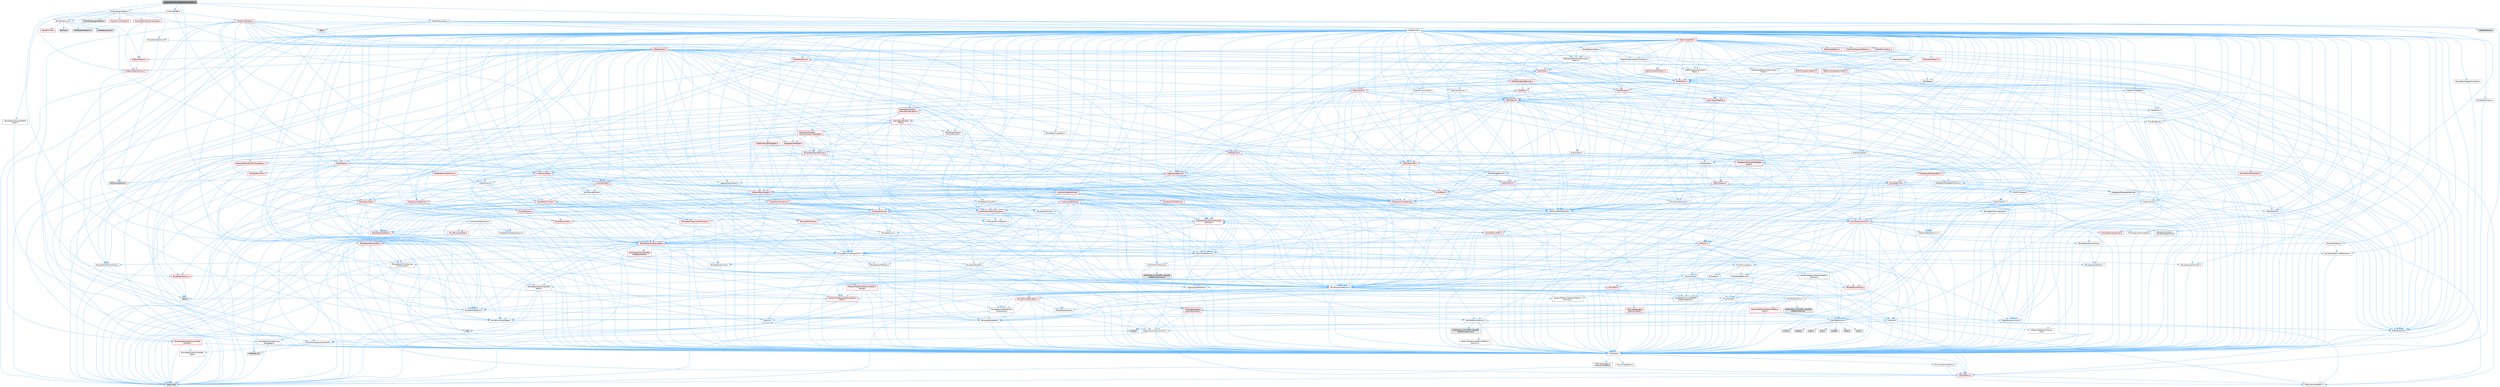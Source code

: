 digraph "LightmapUniformShaderParameters.h"
{
 // INTERACTIVE_SVG=YES
 // LATEX_PDF_SIZE
  bgcolor="transparent";
  edge [fontname=Helvetica,fontsize=10,labelfontname=Helvetica,labelfontsize=10];
  node [fontname=Helvetica,fontsize=10,shape=box,height=0.2,width=0.4];
  Node1 [id="Node000001",label="LightmapUniformShaderParameters.h",height=0.2,width=0.4,color="gray40", fillcolor="grey60", style="filled", fontcolor="black",tooltip=" "];
  Node1 -> Node2 [id="edge1_Node000001_Node000002",color="steelblue1",style="solid",tooltip=" "];
  Node2 [id="Node000002",label="CoreMinimal.h",height=0.2,width=0.4,color="grey40", fillcolor="white", style="filled",URL="$d7/d67/CoreMinimal_8h.html",tooltip=" "];
  Node2 -> Node3 [id="edge2_Node000002_Node000003",color="steelblue1",style="solid",tooltip=" "];
  Node3 [id="Node000003",label="CoreTypes.h",height=0.2,width=0.4,color="grey40", fillcolor="white", style="filled",URL="$dc/dec/CoreTypes_8h.html",tooltip=" "];
  Node3 -> Node4 [id="edge3_Node000003_Node000004",color="steelblue1",style="solid",tooltip=" "];
  Node4 [id="Node000004",label="HAL/Platform.h",height=0.2,width=0.4,color="red", fillcolor="#FFF0F0", style="filled",URL="$d9/dd0/Platform_8h.html",tooltip=" "];
  Node4 -> Node7 [id="edge4_Node000004_Node000007",color="steelblue1",style="solid",tooltip=" "];
  Node7 [id="Node000007",label="type_traits",height=0.2,width=0.4,color="grey60", fillcolor="#E0E0E0", style="filled",tooltip=" "];
  Node4 -> Node8 [id="edge5_Node000004_Node000008",color="steelblue1",style="solid",tooltip=" "];
  Node8 [id="Node000008",label="PreprocessorHelpers.h",height=0.2,width=0.4,color="grey40", fillcolor="white", style="filled",URL="$db/ddb/PreprocessorHelpers_8h.html",tooltip=" "];
  Node3 -> Node14 [id="edge6_Node000003_Node000014",color="steelblue1",style="solid",tooltip=" "];
  Node14 [id="Node000014",label="ProfilingDebugging\l/UMemoryDefines.h",height=0.2,width=0.4,color="grey40", fillcolor="white", style="filled",URL="$d2/da2/UMemoryDefines_8h.html",tooltip=" "];
  Node3 -> Node15 [id="edge7_Node000003_Node000015",color="steelblue1",style="solid",tooltip=" "];
  Node15 [id="Node000015",label="Misc/CoreMiscDefines.h",height=0.2,width=0.4,color="grey40", fillcolor="white", style="filled",URL="$da/d38/CoreMiscDefines_8h.html",tooltip=" "];
  Node15 -> Node4 [id="edge8_Node000015_Node000004",color="steelblue1",style="solid",tooltip=" "];
  Node15 -> Node8 [id="edge9_Node000015_Node000008",color="steelblue1",style="solid",tooltip=" "];
  Node3 -> Node16 [id="edge10_Node000003_Node000016",color="steelblue1",style="solid",tooltip=" "];
  Node16 [id="Node000016",label="Misc/CoreDefines.h",height=0.2,width=0.4,color="grey40", fillcolor="white", style="filled",URL="$d3/dd2/CoreDefines_8h.html",tooltip=" "];
  Node2 -> Node17 [id="edge11_Node000002_Node000017",color="steelblue1",style="solid",tooltip=" "];
  Node17 [id="Node000017",label="CoreFwd.h",height=0.2,width=0.4,color="grey40", fillcolor="white", style="filled",URL="$d1/d1e/CoreFwd_8h.html",tooltip=" "];
  Node17 -> Node3 [id="edge12_Node000017_Node000003",color="steelblue1",style="solid",tooltip=" "];
  Node17 -> Node18 [id="edge13_Node000017_Node000018",color="steelblue1",style="solid",tooltip=" "];
  Node18 [id="Node000018",label="Containers/ContainersFwd.h",height=0.2,width=0.4,color="grey40", fillcolor="white", style="filled",URL="$d4/d0a/ContainersFwd_8h.html",tooltip=" "];
  Node18 -> Node4 [id="edge14_Node000018_Node000004",color="steelblue1",style="solid",tooltip=" "];
  Node18 -> Node3 [id="edge15_Node000018_Node000003",color="steelblue1",style="solid",tooltip=" "];
  Node18 -> Node19 [id="edge16_Node000018_Node000019",color="steelblue1",style="solid",tooltip=" "];
  Node19 [id="Node000019",label="Traits/IsContiguousContainer.h",height=0.2,width=0.4,color="grey40", fillcolor="white", style="filled",URL="$d5/d3c/IsContiguousContainer_8h.html",tooltip=" "];
  Node19 -> Node3 [id="edge17_Node000019_Node000003",color="steelblue1",style="solid",tooltip=" "];
  Node19 -> Node20 [id="edge18_Node000019_Node000020",color="steelblue1",style="solid",tooltip=" "];
  Node20 [id="Node000020",label="Misc/StaticAssertComplete\lType.h",height=0.2,width=0.4,color="grey40", fillcolor="white", style="filled",URL="$d5/d4e/StaticAssertCompleteType_8h.html",tooltip=" "];
  Node19 -> Node21 [id="edge19_Node000019_Node000021",color="steelblue1",style="solid",tooltip=" "];
  Node21 [id="Node000021",label="initializer_list",height=0.2,width=0.4,color="grey60", fillcolor="#E0E0E0", style="filled",tooltip=" "];
  Node17 -> Node22 [id="edge20_Node000017_Node000022",color="steelblue1",style="solid",tooltip=" "];
  Node22 [id="Node000022",label="Math/MathFwd.h",height=0.2,width=0.4,color="grey40", fillcolor="white", style="filled",URL="$d2/d10/MathFwd_8h.html",tooltip=" "];
  Node22 -> Node4 [id="edge21_Node000022_Node000004",color="steelblue1",style="solid",tooltip=" "];
  Node17 -> Node23 [id="edge22_Node000017_Node000023",color="steelblue1",style="solid",tooltip=" "];
  Node23 [id="Node000023",label="UObject/UObjectHierarchy\lFwd.h",height=0.2,width=0.4,color="grey40", fillcolor="white", style="filled",URL="$d3/d13/UObjectHierarchyFwd_8h.html",tooltip=" "];
  Node2 -> Node23 [id="edge23_Node000002_Node000023",color="steelblue1",style="solid",tooltip=" "];
  Node2 -> Node18 [id="edge24_Node000002_Node000018",color="steelblue1",style="solid",tooltip=" "];
  Node2 -> Node24 [id="edge25_Node000002_Node000024",color="steelblue1",style="solid",tooltip=" "];
  Node24 [id="Node000024",label="Misc/VarArgs.h",height=0.2,width=0.4,color="grey40", fillcolor="white", style="filled",URL="$d5/d6f/VarArgs_8h.html",tooltip=" "];
  Node24 -> Node3 [id="edge26_Node000024_Node000003",color="steelblue1",style="solid",tooltip=" "];
  Node2 -> Node25 [id="edge27_Node000002_Node000025",color="steelblue1",style="solid",tooltip=" "];
  Node25 [id="Node000025",label="Logging/LogVerbosity.h",height=0.2,width=0.4,color="grey40", fillcolor="white", style="filled",URL="$d2/d8f/LogVerbosity_8h.html",tooltip=" "];
  Node25 -> Node3 [id="edge28_Node000025_Node000003",color="steelblue1",style="solid",tooltip=" "];
  Node2 -> Node26 [id="edge29_Node000002_Node000026",color="steelblue1",style="solid",tooltip=" "];
  Node26 [id="Node000026",label="Misc/OutputDevice.h",height=0.2,width=0.4,color="grey40", fillcolor="white", style="filled",URL="$d7/d32/OutputDevice_8h.html",tooltip=" "];
  Node26 -> Node17 [id="edge30_Node000026_Node000017",color="steelblue1",style="solid",tooltip=" "];
  Node26 -> Node3 [id="edge31_Node000026_Node000003",color="steelblue1",style="solid",tooltip=" "];
  Node26 -> Node25 [id="edge32_Node000026_Node000025",color="steelblue1",style="solid",tooltip=" "];
  Node26 -> Node24 [id="edge33_Node000026_Node000024",color="steelblue1",style="solid",tooltip=" "];
  Node26 -> Node27 [id="edge34_Node000026_Node000027",color="steelblue1",style="solid",tooltip=" "];
  Node27 [id="Node000027",label="Templates/IsArrayOrRefOf\lTypeByPredicate.h",height=0.2,width=0.4,color="grey40", fillcolor="white", style="filled",URL="$d6/da1/IsArrayOrRefOfTypeByPredicate_8h.html",tooltip=" "];
  Node27 -> Node3 [id="edge35_Node000027_Node000003",color="steelblue1",style="solid",tooltip=" "];
  Node26 -> Node28 [id="edge36_Node000026_Node000028",color="steelblue1",style="solid",tooltip=" "];
  Node28 [id="Node000028",label="Templates/IsValidVariadic\lFunctionArg.h",height=0.2,width=0.4,color="grey40", fillcolor="white", style="filled",URL="$d0/dc8/IsValidVariadicFunctionArg_8h.html",tooltip=" "];
  Node28 -> Node3 [id="edge37_Node000028_Node000003",color="steelblue1",style="solid",tooltip=" "];
  Node28 -> Node29 [id="edge38_Node000028_Node000029",color="steelblue1",style="solid",tooltip=" "];
  Node29 [id="Node000029",label="IsEnum.h",height=0.2,width=0.4,color="grey40", fillcolor="white", style="filled",URL="$d4/de5/IsEnum_8h.html",tooltip=" "];
  Node28 -> Node7 [id="edge39_Node000028_Node000007",color="steelblue1",style="solid",tooltip=" "];
  Node26 -> Node30 [id="edge40_Node000026_Node000030",color="steelblue1",style="solid",tooltip=" "];
  Node30 [id="Node000030",label="Traits/IsCharEncodingCompatible\lWith.h",height=0.2,width=0.4,color="red", fillcolor="#FFF0F0", style="filled",URL="$df/dd1/IsCharEncodingCompatibleWith_8h.html",tooltip=" "];
  Node30 -> Node7 [id="edge41_Node000030_Node000007",color="steelblue1",style="solid",tooltip=" "];
  Node2 -> Node32 [id="edge42_Node000002_Node000032",color="steelblue1",style="solid",tooltip=" "];
  Node32 [id="Node000032",label="HAL/PlatformCrt.h",height=0.2,width=0.4,color="grey40", fillcolor="white", style="filled",URL="$d8/d75/PlatformCrt_8h.html",tooltip=" "];
  Node32 -> Node33 [id="edge43_Node000032_Node000033",color="steelblue1",style="solid",tooltip=" "];
  Node33 [id="Node000033",label="new",height=0.2,width=0.4,color="grey60", fillcolor="#E0E0E0", style="filled",tooltip=" "];
  Node32 -> Node34 [id="edge44_Node000032_Node000034",color="steelblue1",style="solid",tooltip=" "];
  Node34 [id="Node000034",label="wchar.h",height=0.2,width=0.4,color="grey60", fillcolor="#E0E0E0", style="filled",tooltip=" "];
  Node32 -> Node35 [id="edge45_Node000032_Node000035",color="steelblue1",style="solid",tooltip=" "];
  Node35 [id="Node000035",label="stddef.h",height=0.2,width=0.4,color="grey60", fillcolor="#E0E0E0", style="filled",tooltip=" "];
  Node32 -> Node36 [id="edge46_Node000032_Node000036",color="steelblue1",style="solid",tooltip=" "];
  Node36 [id="Node000036",label="stdlib.h",height=0.2,width=0.4,color="grey60", fillcolor="#E0E0E0", style="filled",tooltip=" "];
  Node32 -> Node37 [id="edge47_Node000032_Node000037",color="steelblue1",style="solid",tooltip=" "];
  Node37 [id="Node000037",label="stdio.h",height=0.2,width=0.4,color="grey60", fillcolor="#E0E0E0", style="filled",tooltip=" "];
  Node32 -> Node38 [id="edge48_Node000032_Node000038",color="steelblue1",style="solid",tooltip=" "];
  Node38 [id="Node000038",label="stdarg.h",height=0.2,width=0.4,color="grey60", fillcolor="#E0E0E0", style="filled",tooltip=" "];
  Node32 -> Node39 [id="edge49_Node000032_Node000039",color="steelblue1",style="solid",tooltip=" "];
  Node39 [id="Node000039",label="math.h",height=0.2,width=0.4,color="grey60", fillcolor="#E0E0E0", style="filled",tooltip=" "];
  Node32 -> Node40 [id="edge50_Node000032_Node000040",color="steelblue1",style="solid",tooltip=" "];
  Node40 [id="Node000040",label="float.h",height=0.2,width=0.4,color="grey60", fillcolor="#E0E0E0", style="filled",tooltip=" "];
  Node32 -> Node41 [id="edge51_Node000032_Node000041",color="steelblue1",style="solid",tooltip=" "];
  Node41 [id="Node000041",label="string.h",height=0.2,width=0.4,color="grey60", fillcolor="#E0E0E0", style="filled",tooltip=" "];
  Node2 -> Node42 [id="edge52_Node000002_Node000042",color="steelblue1",style="solid",tooltip=" "];
  Node42 [id="Node000042",label="HAL/PlatformMisc.h",height=0.2,width=0.4,color="grey40", fillcolor="white", style="filled",URL="$d0/df5/PlatformMisc_8h.html",tooltip=" "];
  Node42 -> Node3 [id="edge53_Node000042_Node000003",color="steelblue1",style="solid",tooltip=" "];
  Node42 -> Node43 [id="edge54_Node000042_Node000043",color="steelblue1",style="solid",tooltip=" "];
  Node43 [id="Node000043",label="GenericPlatform/GenericPlatform\lMisc.h",height=0.2,width=0.4,color="red", fillcolor="#FFF0F0", style="filled",URL="$db/d9a/GenericPlatformMisc_8h.html",tooltip=" "];
  Node43 -> Node17 [id="edge55_Node000043_Node000017",color="steelblue1",style="solid",tooltip=" "];
  Node43 -> Node3 [id="edge56_Node000043_Node000003",color="steelblue1",style="solid",tooltip=" "];
  Node43 -> Node32 [id="edge57_Node000043_Node000032",color="steelblue1",style="solid",tooltip=" "];
  Node43 -> Node47 [id="edge58_Node000043_Node000047",color="steelblue1",style="solid",tooltip=" "];
  Node47 [id="Node000047",label="Math/NumericLimits.h",height=0.2,width=0.4,color="grey40", fillcolor="white", style="filled",URL="$df/d1b/NumericLimits_8h.html",tooltip=" "];
  Node47 -> Node3 [id="edge59_Node000047_Node000003",color="steelblue1",style="solid",tooltip=" "];
  Node43 -> Node49 [id="edge60_Node000043_Node000049",color="steelblue1",style="solid",tooltip=" "];
  Node49 [id="Node000049",label="Misc/EnumClassFlags.h",height=0.2,width=0.4,color="grey40", fillcolor="white", style="filled",URL="$d8/de7/EnumClassFlags_8h.html",tooltip=" "];
  Node42 -> Node52 [id="edge61_Node000042_Node000052",color="steelblue1",style="solid",tooltip=" "];
  Node52 [id="Node000052",label="COMPILED_PLATFORM_HEADER\l(PlatformMisc.h)",height=0.2,width=0.4,color="grey60", fillcolor="#E0E0E0", style="filled",tooltip=" "];
  Node42 -> Node53 [id="edge62_Node000042_Node000053",color="steelblue1",style="solid",tooltip=" "];
  Node53 [id="Node000053",label="ProfilingDebugging\l/CpuProfilerTrace.h",height=0.2,width=0.4,color="red", fillcolor="#FFF0F0", style="filled",URL="$da/dcb/CpuProfilerTrace_8h.html",tooltip=" "];
  Node53 -> Node3 [id="edge63_Node000053_Node000003",color="steelblue1",style="solid",tooltip=" "];
  Node53 -> Node18 [id="edge64_Node000053_Node000018",color="steelblue1",style="solid",tooltip=" "];
  Node53 -> Node54 [id="edge65_Node000053_Node000054",color="steelblue1",style="solid",tooltip=" "];
  Node54 [id="Node000054",label="HAL/PlatformAtomics.h",height=0.2,width=0.4,color="grey40", fillcolor="white", style="filled",URL="$d3/d36/PlatformAtomics_8h.html",tooltip=" "];
  Node54 -> Node3 [id="edge66_Node000054_Node000003",color="steelblue1",style="solid",tooltip=" "];
  Node54 -> Node55 [id="edge67_Node000054_Node000055",color="steelblue1",style="solid",tooltip=" "];
  Node55 [id="Node000055",label="GenericPlatform/GenericPlatform\lAtomics.h",height=0.2,width=0.4,color="grey40", fillcolor="white", style="filled",URL="$da/d72/GenericPlatformAtomics_8h.html",tooltip=" "];
  Node55 -> Node3 [id="edge68_Node000055_Node000003",color="steelblue1",style="solid",tooltip=" "];
  Node54 -> Node56 [id="edge69_Node000054_Node000056",color="steelblue1",style="solid",tooltip=" "];
  Node56 [id="Node000056",label="COMPILED_PLATFORM_HEADER\l(PlatformAtomics.h)",height=0.2,width=0.4,color="grey60", fillcolor="#E0E0E0", style="filled",tooltip=" "];
  Node53 -> Node8 [id="edge70_Node000053_Node000008",color="steelblue1",style="solid",tooltip=" "];
  Node2 -> Node61 [id="edge71_Node000002_Node000061",color="steelblue1",style="solid",tooltip=" "];
  Node61 [id="Node000061",label="Misc/AssertionMacros.h",height=0.2,width=0.4,color="grey40", fillcolor="white", style="filled",URL="$d0/dfa/AssertionMacros_8h.html",tooltip=" "];
  Node61 -> Node3 [id="edge72_Node000061_Node000003",color="steelblue1",style="solid",tooltip=" "];
  Node61 -> Node4 [id="edge73_Node000061_Node000004",color="steelblue1",style="solid",tooltip=" "];
  Node61 -> Node42 [id="edge74_Node000061_Node000042",color="steelblue1",style="solid",tooltip=" "];
  Node61 -> Node8 [id="edge75_Node000061_Node000008",color="steelblue1",style="solid",tooltip=" "];
  Node61 -> Node62 [id="edge76_Node000061_Node000062",color="steelblue1",style="solid",tooltip=" "];
  Node62 [id="Node000062",label="Templates/EnableIf.h",height=0.2,width=0.4,color="grey40", fillcolor="white", style="filled",URL="$d7/d60/EnableIf_8h.html",tooltip=" "];
  Node62 -> Node3 [id="edge77_Node000062_Node000003",color="steelblue1",style="solid",tooltip=" "];
  Node61 -> Node27 [id="edge78_Node000061_Node000027",color="steelblue1",style="solid",tooltip=" "];
  Node61 -> Node28 [id="edge79_Node000061_Node000028",color="steelblue1",style="solid",tooltip=" "];
  Node61 -> Node30 [id="edge80_Node000061_Node000030",color="steelblue1",style="solid",tooltip=" "];
  Node61 -> Node24 [id="edge81_Node000061_Node000024",color="steelblue1",style="solid",tooltip=" "];
  Node61 -> Node63 [id="edge82_Node000061_Node000063",color="steelblue1",style="solid",tooltip=" "];
  Node63 [id="Node000063",label="String/FormatStringSan.h",height=0.2,width=0.4,color="red", fillcolor="#FFF0F0", style="filled",URL="$d3/d8b/FormatStringSan_8h.html",tooltip=" "];
  Node63 -> Node7 [id="edge83_Node000063_Node000007",color="steelblue1",style="solid",tooltip=" "];
  Node63 -> Node3 [id="edge84_Node000063_Node000003",color="steelblue1",style="solid",tooltip=" "];
  Node63 -> Node64 [id="edge85_Node000063_Node000064",color="steelblue1",style="solid",tooltip=" "];
  Node64 [id="Node000064",label="Templates/Requires.h",height=0.2,width=0.4,color="grey40", fillcolor="white", style="filled",URL="$dc/d96/Requires_8h.html",tooltip=" "];
  Node64 -> Node62 [id="edge86_Node000064_Node000062",color="steelblue1",style="solid",tooltip=" "];
  Node64 -> Node7 [id="edge87_Node000064_Node000007",color="steelblue1",style="solid",tooltip=" "];
  Node63 -> Node65 [id="edge88_Node000063_Node000065",color="steelblue1",style="solid",tooltip=" "];
  Node65 [id="Node000065",label="Templates/Identity.h",height=0.2,width=0.4,color="grey40", fillcolor="white", style="filled",URL="$d0/dd5/Identity_8h.html",tooltip=" "];
  Node63 -> Node28 [id="edge89_Node000063_Node000028",color="steelblue1",style="solid",tooltip=" "];
  Node63 -> Node18 [id="edge90_Node000063_Node000018",color="steelblue1",style="solid",tooltip=" "];
  Node61 -> Node69 [id="edge91_Node000061_Node000069",color="steelblue1",style="solid",tooltip=" "];
  Node69 [id="Node000069",label="atomic",height=0.2,width=0.4,color="grey60", fillcolor="#E0E0E0", style="filled",tooltip=" "];
  Node2 -> Node70 [id="edge92_Node000002_Node000070",color="steelblue1",style="solid",tooltip=" "];
  Node70 [id="Node000070",label="Templates/IsPointer.h",height=0.2,width=0.4,color="grey40", fillcolor="white", style="filled",URL="$d7/d05/IsPointer_8h.html",tooltip=" "];
  Node70 -> Node3 [id="edge93_Node000070_Node000003",color="steelblue1",style="solid",tooltip=" "];
  Node2 -> Node71 [id="edge94_Node000002_Node000071",color="steelblue1",style="solid",tooltip=" "];
  Node71 [id="Node000071",label="HAL/PlatformMemory.h",height=0.2,width=0.4,color="grey40", fillcolor="white", style="filled",URL="$de/d68/PlatformMemory_8h.html",tooltip=" "];
  Node71 -> Node3 [id="edge95_Node000071_Node000003",color="steelblue1",style="solid",tooltip=" "];
  Node71 -> Node72 [id="edge96_Node000071_Node000072",color="steelblue1",style="solid",tooltip=" "];
  Node72 [id="Node000072",label="GenericPlatform/GenericPlatform\lMemory.h",height=0.2,width=0.4,color="grey40", fillcolor="white", style="filled",URL="$dd/d22/GenericPlatformMemory_8h.html",tooltip=" "];
  Node72 -> Node17 [id="edge97_Node000072_Node000017",color="steelblue1",style="solid",tooltip=" "];
  Node72 -> Node3 [id="edge98_Node000072_Node000003",color="steelblue1",style="solid",tooltip=" "];
  Node72 -> Node73 [id="edge99_Node000072_Node000073",color="steelblue1",style="solid",tooltip=" "];
  Node73 [id="Node000073",label="HAL/PlatformString.h",height=0.2,width=0.4,color="red", fillcolor="#FFF0F0", style="filled",URL="$db/db5/PlatformString_8h.html",tooltip=" "];
  Node73 -> Node3 [id="edge100_Node000073_Node000003",color="steelblue1",style="solid",tooltip=" "];
  Node72 -> Node41 [id="edge101_Node000072_Node000041",color="steelblue1",style="solid",tooltip=" "];
  Node72 -> Node34 [id="edge102_Node000072_Node000034",color="steelblue1",style="solid",tooltip=" "];
  Node71 -> Node75 [id="edge103_Node000071_Node000075",color="steelblue1",style="solid",tooltip=" "];
  Node75 [id="Node000075",label="COMPILED_PLATFORM_HEADER\l(PlatformMemory.h)",height=0.2,width=0.4,color="grey60", fillcolor="#E0E0E0", style="filled",tooltip=" "];
  Node2 -> Node54 [id="edge104_Node000002_Node000054",color="steelblue1",style="solid",tooltip=" "];
  Node2 -> Node76 [id="edge105_Node000002_Node000076",color="steelblue1",style="solid",tooltip=" "];
  Node76 [id="Node000076",label="Misc/Exec.h",height=0.2,width=0.4,color="grey40", fillcolor="white", style="filled",URL="$de/ddb/Exec_8h.html",tooltip=" "];
  Node76 -> Node3 [id="edge106_Node000076_Node000003",color="steelblue1",style="solid",tooltip=" "];
  Node76 -> Node61 [id="edge107_Node000076_Node000061",color="steelblue1",style="solid",tooltip=" "];
  Node2 -> Node77 [id="edge108_Node000002_Node000077",color="steelblue1",style="solid",tooltip=" "];
  Node77 [id="Node000077",label="HAL/MemoryBase.h",height=0.2,width=0.4,color="grey40", fillcolor="white", style="filled",URL="$d6/d9f/MemoryBase_8h.html",tooltip=" "];
  Node77 -> Node3 [id="edge109_Node000077_Node000003",color="steelblue1",style="solid",tooltip=" "];
  Node77 -> Node54 [id="edge110_Node000077_Node000054",color="steelblue1",style="solid",tooltip=" "];
  Node77 -> Node32 [id="edge111_Node000077_Node000032",color="steelblue1",style="solid",tooltip=" "];
  Node77 -> Node76 [id="edge112_Node000077_Node000076",color="steelblue1",style="solid",tooltip=" "];
  Node77 -> Node26 [id="edge113_Node000077_Node000026",color="steelblue1",style="solid",tooltip=" "];
  Node77 -> Node78 [id="edge114_Node000077_Node000078",color="steelblue1",style="solid",tooltip=" "];
  Node78 [id="Node000078",label="Templates/Atomic.h",height=0.2,width=0.4,color="red", fillcolor="#FFF0F0", style="filled",URL="$d3/d91/Atomic_8h.html",tooltip=" "];
  Node78 -> Node69 [id="edge115_Node000078_Node000069",color="steelblue1",style="solid",tooltip=" "];
  Node2 -> Node87 [id="edge116_Node000002_Node000087",color="steelblue1",style="solid",tooltip=" "];
  Node87 [id="Node000087",label="HAL/UnrealMemory.h",height=0.2,width=0.4,color="grey40", fillcolor="white", style="filled",URL="$d9/d96/UnrealMemory_8h.html",tooltip=" "];
  Node87 -> Node3 [id="edge117_Node000087_Node000003",color="steelblue1",style="solid",tooltip=" "];
  Node87 -> Node72 [id="edge118_Node000087_Node000072",color="steelblue1",style="solid",tooltip=" "];
  Node87 -> Node77 [id="edge119_Node000087_Node000077",color="steelblue1",style="solid",tooltip=" "];
  Node87 -> Node71 [id="edge120_Node000087_Node000071",color="steelblue1",style="solid",tooltip=" "];
  Node87 -> Node88 [id="edge121_Node000087_Node000088",color="steelblue1",style="solid",tooltip=" "];
  Node88 [id="Node000088",label="ProfilingDebugging\l/MemoryTrace.h",height=0.2,width=0.4,color="red", fillcolor="#FFF0F0", style="filled",URL="$da/dd7/MemoryTrace_8h.html",tooltip=" "];
  Node88 -> Node4 [id="edge122_Node000088_Node000004",color="steelblue1",style="solid",tooltip=" "];
  Node88 -> Node49 [id="edge123_Node000088_Node000049",color="steelblue1",style="solid",tooltip=" "];
  Node87 -> Node70 [id="edge124_Node000087_Node000070",color="steelblue1",style="solid",tooltip=" "];
  Node2 -> Node89 [id="edge125_Node000002_Node000089",color="steelblue1",style="solid",tooltip=" "];
  Node89 [id="Node000089",label="Templates/IsArithmetic.h",height=0.2,width=0.4,color="grey40", fillcolor="white", style="filled",URL="$d2/d5d/IsArithmetic_8h.html",tooltip=" "];
  Node89 -> Node3 [id="edge126_Node000089_Node000003",color="steelblue1",style="solid",tooltip=" "];
  Node2 -> Node83 [id="edge127_Node000002_Node000083",color="steelblue1",style="solid",tooltip=" "];
  Node83 [id="Node000083",label="Templates/AndOrNot.h",height=0.2,width=0.4,color="grey40", fillcolor="white", style="filled",URL="$db/d0a/AndOrNot_8h.html",tooltip=" "];
  Node83 -> Node3 [id="edge128_Node000083_Node000003",color="steelblue1",style="solid",tooltip=" "];
  Node2 -> Node90 [id="edge129_Node000002_Node000090",color="steelblue1",style="solid",tooltip=" "];
  Node90 [id="Node000090",label="Templates/IsPODType.h",height=0.2,width=0.4,color="grey40", fillcolor="white", style="filled",URL="$d7/db1/IsPODType_8h.html",tooltip=" "];
  Node90 -> Node3 [id="edge130_Node000090_Node000003",color="steelblue1",style="solid",tooltip=" "];
  Node2 -> Node91 [id="edge131_Node000002_Node000091",color="steelblue1",style="solid",tooltip=" "];
  Node91 [id="Node000091",label="Templates/IsUECoreType.h",height=0.2,width=0.4,color="grey40", fillcolor="white", style="filled",URL="$d1/db8/IsUECoreType_8h.html",tooltip=" "];
  Node91 -> Node3 [id="edge132_Node000091_Node000003",color="steelblue1",style="solid",tooltip=" "];
  Node91 -> Node7 [id="edge133_Node000091_Node000007",color="steelblue1",style="solid",tooltip=" "];
  Node2 -> Node84 [id="edge134_Node000002_Node000084",color="steelblue1",style="solid",tooltip=" "];
  Node84 [id="Node000084",label="Templates/IsTriviallyCopy\lConstructible.h",height=0.2,width=0.4,color="grey40", fillcolor="white", style="filled",URL="$d3/d78/IsTriviallyCopyConstructible_8h.html",tooltip=" "];
  Node84 -> Node3 [id="edge135_Node000084_Node000003",color="steelblue1",style="solid",tooltip=" "];
  Node84 -> Node7 [id="edge136_Node000084_Node000007",color="steelblue1",style="solid",tooltip=" "];
  Node2 -> Node92 [id="edge137_Node000002_Node000092",color="steelblue1",style="solid",tooltip=" "];
  Node92 [id="Node000092",label="Templates/UnrealTypeTraits.h",height=0.2,width=0.4,color="grey40", fillcolor="white", style="filled",URL="$d2/d2d/UnrealTypeTraits_8h.html",tooltip=" "];
  Node92 -> Node3 [id="edge138_Node000092_Node000003",color="steelblue1",style="solid",tooltip=" "];
  Node92 -> Node70 [id="edge139_Node000092_Node000070",color="steelblue1",style="solid",tooltip=" "];
  Node92 -> Node61 [id="edge140_Node000092_Node000061",color="steelblue1",style="solid",tooltip=" "];
  Node92 -> Node83 [id="edge141_Node000092_Node000083",color="steelblue1",style="solid",tooltip=" "];
  Node92 -> Node62 [id="edge142_Node000092_Node000062",color="steelblue1",style="solid",tooltip=" "];
  Node92 -> Node89 [id="edge143_Node000092_Node000089",color="steelblue1",style="solid",tooltip=" "];
  Node92 -> Node29 [id="edge144_Node000092_Node000029",color="steelblue1",style="solid",tooltip=" "];
  Node92 -> Node93 [id="edge145_Node000092_Node000093",color="steelblue1",style="solid",tooltip=" "];
  Node93 [id="Node000093",label="Templates/Models.h",height=0.2,width=0.4,color="grey40", fillcolor="white", style="filled",URL="$d3/d0c/Models_8h.html",tooltip=" "];
  Node93 -> Node65 [id="edge146_Node000093_Node000065",color="steelblue1",style="solid",tooltip=" "];
  Node92 -> Node90 [id="edge147_Node000092_Node000090",color="steelblue1",style="solid",tooltip=" "];
  Node92 -> Node91 [id="edge148_Node000092_Node000091",color="steelblue1",style="solid",tooltip=" "];
  Node92 -> Node84 [id="edge149_Node000092_Node000084",color="steelblue1",style="solid",tooltip=" "];
  Node2 -> Node62 [id="edge150_Node000002_Node000062",color="steelblue1",style="solid",tooltip=" "];
  Node2 -> Node94 [id="edge151_Node000002_Node000094",color="steelblue1",style="solid",tooltip=" "];
  Node94 [id="Node000094",label="Templates/RemoveReference.h",height=0.2,width=0.4,color="grey40", fillcolor="white", style="filled",URL="$da/dbe/RemoveReference_8h.html",tooltip=" "];
  Node94 -> Node3 [id="edge152_Node000094_Node000003",color="steelblue1",style="solid",tooltip=" "];
  Node2 -> Node95 [id="edge153_Node000002_Node000095",color="steelblue1",style="solid",tooltip=" "];
  Node95 [id="Node000095",label="Templates/IntegralConstant.h",height=0.2,width=0.4,color="grey40", fillcolor="white", style="filled",URL="$db/d1b/IntegralConstant_8h.html",tooltip=" "];
  Node95 -> Node3 [id="edge154_Node000095_Node000003",color="steelblue1",style="solid",tooltip=" "];
  Node2 -> Node96 [id="edge155_Node000002_Node000096",color="steelblue1",style="solid",tooltip=" "];
  Node96 [id="Node000096",label="Templates/IsClass.h",height=0.2,width=0.4,color="grey40", fillcolor="white", style="filled",URL="$db/dcb/IsClass_8h.html",tooltip=" "];
  Node96 -> Node3 [id="edge156_Node000096_Node000003",color="steelblue1",style="solid",tooltip=" "];
  Node2 -> Node97 [id="edge157_Node000002_Node000097",color="steelblue1",style="solid",tooltip=" "];
  Node97 [id="Node000097",label="Templates/TypeCompatible\lBytes.h",height=0.2,width=0.4,color="grey40", fillcolor="white", style="filled",URL="$df/d0a/TypeCompatibleBytes_8h.html",tooltip=" "];
  Node97 -> Node3 [id="edge158_Node000097_Node000003",color="steelblue1",style="solid",tooltip=" "];
  Node97 -> Node41 [id="edge159_Node000097_Node000041",color="steelblue1",style="solid",tooltip=" "];
  Node97 -> Node33 [id="edge160_Node000097_Node000033",color="steelblue1",style="solid",tooltip=" "];
  Node97 -> Node7 [id="edge161_Node000097_Node000007",color="steelblue1",style="solid",tooltip=" "];
  Node2 -> Node19 [id="edge162_Node000002_Node000019",color="steelblue1",style="solid",tooltip=" "];
  Node2 -> Node98 [id="edge163_Node000002_Node000098",color="steelblue1",style="solid",tooltip=" "];
  Node98 [id="Node000098",label="Templates/UnrealTemplate.h",height=0.2,width=0.4,color="red", fillcolor="#FFF0F0", style="filled",URL="$d4/d24/UnrealTemplate_8h.html",tooltip=" "];
  Node98 -> Node3 [id="edge164_Node000098_Node000003",color="steelblue1",style="solid",tooltip=" "];
  Node98 -> Node70 [id="edge165_Node000098_Node000070",color="steelblue1",style="solid",tooltip=" "];
  Node98 -> Node87 [id="edge166_Node000098_Node000087",color="steelblue1",style="solid",tooltip=" "];
  Node98 -> Node99 [id="edge167_Node000098_Node000099",color="steelblue1",style="solid",tooltip=" "];
  Node99 [id="Node000099",label="Templates/CopyQualifiers\lAndRefsFromTo.h",height=0.2,width=0.4,color="red", fillcolor="#FFF0F0", style="filled",URL="$d3/db3/CopyQualifiersAndRefsFromTo_8h.html",tooltip=" "];
  Node98 -> Node92 [id="edge168_Node000098_Node000092",color="steelblue1",style="solid",tooltip=" "];
  Node98 -> Node94 [id="edge169_Node000098_Node000094",color="steelblue1",style="solid",tooltip=" "];
  Node98 -> Node64 [id="edge170_Node000098_Node000064",color="steelblue1",style="solid",tooltip=" "];
  Node98 -> Node97 [id="edge171_Node000098_Node000097",color="steelblue1",style="solid",tooltip=" "];
  Node98 -> Node65 [id="edge172_Node000098_Node000065",color="steelblue1",style="solid",tooltip=" "];
  Node98 -> Node19 [id="edge173_Node000098_Node000019",color="steelblue1",style="solid",tooltip=" "];
  Node98 -> Node7 [id="edge174_Node000098_Node000007",color="steelblue1",style="solid",tooltip=" "];
  Node2 -> Node47 [id="edge175_Node000002_Node000047",color="steelblue1",style="solid",tooltip=" "];
  Node2 -> Node102 [id="edge176_Node000002_Node000102",color="steelblue1",style="solid",tooltip=" "];
  Node102 [id="Node000102",label="HAL/PlatformMath.h",height=0.2,width=0.4,color="red", fillcolor="#FFF0F0", style="filled",URL="$dc/d53/PlatformMath_8h.html",tooltip=" "];
  Node102 -> Node3 [id="edge177_Node000102_Node000003",color="steelblue1",style="solid",tooltip=" "];
  Node2 -> Node85 [id="edge178_Node000002_Node000085",color="steelblue1",style="solid",tooltip=" "];
  Node85 [id="Node000085",label="Templates/IsTriviallyCopy\lAssignable.h",height=0.2,width=0.4,color="grey40", fillcolor="white", style="filled",URL="$d2/df2/IsTriviallyCopyAssignable_8h.html",tooltip=" "];
  Node85 -> Node3 [id="edge179_Node000085_Node000003",color="steelblue1",style="solid",tooltip=" "];
  Node85 -> Node7 [id="edge180_Node000085_Node000007",color="steelblue1",style="solid",tooltip=" "];
  Node2 -> Node110 [id="edge181_Node000002_Node000110",color="steelblue1",style="solid",tooltip=" "];
  Node110 [id="Node000110",label="Templates/MemoryOps.h",height=0.2,width=0.4,color="red", fillcolor="#FFF0F0", style="filled",URL="$db/dea/MemoryOps_8h.html",tooltip=" "];
  Node110 -> Node3 [id="edge182_Node000110_Node000003",color="steelblue1",style="solid",tooltip=" "];
  Node110 -> Node87 [id="edge183_Node000110_Node000087",color="steelblue1",style="solid",tooltip=" "];
  Node110 -> Node85 [id="edge184_Node000110_Node000085",color="steelblue1",style="solid",tooltip=" "];
  Node110 -> Node84 [id="edge185_Node000110_Node000084",color="steelblue1",style="solid",tooltip=" "];
  Node110 -> Node64 [id="edge186_Node000110_Node000064",color="steelblue1",style="solid",tooltip=" "];
  Node110 -> Node92 [id="edge187_Node000110_Node000092",color="steelblue1",style="solid",tooltip=" "];
  Node110 -> Node33 [id="edge188_Node000110_Node000033",color="steelblue1",style="solid",tooltip=" "];
  Node110 -> Node7 [id="edge189_Node000110_Node000007",color="steelblue1",style="solid",tooltip=" "];
  Node2 -> Node111 [id="edge190_Node000002_Node000111",color="steelblue1",style="solid",tooltip=" "];
  Node111 [id="Node000111",label="Containers/ContainerAllocation\lPolicies.h",height=0.2,width=0.4,color="red", fillcolor="#FFF0F0", style="filled",URL="$d7/dff/ContainerAllocationPolicies_8h.html",tooltip=" "];
  Node111 -> Node3 [id="edge191_Node000111_Node000003",color="steelblue1",style="solid",tooltip=" "];
  Node111 -> Node111 [id="edge192_Node000111_Node000111",color="steelblue1",style="solid",tooltip=" "];
  Node111 -> Node102 [id="edge193_Node000111_Node000102",color="steelblue1",style="solid",tooltip=" "];
  Node111 -> Node87 [id="edge194_Node000111_Node000087",color="steelblue1",style="solid",tooltip=" "];
  Node111 -> Node47 [id="edge195_Node000111_Node000047",color="steelblue1",style="solid",tooltip=" "];
  Node111 -> Node61 [id="edge196_Node000111_Node000061",color="steelblue1",style="solid",tooltip=" "];
  Node111 -> Node110 [id="edge197_Node000111_Node000110",color="steelblue1",style="solid",tooltip=" "];
  Node111 -> Node97 [id="edge198_Node000111_Node000097",color="steelblue1",style="solid",tooltip=" "];
  Node111 -> Node7 [id="edge199_Node000111_Node000007",color="steelblue1",style="solid",tooltip=" "];
  Node2 -> Node114 [id="edge200_Node000002_Node000114",color="steelblue1",style="solid",tooltip=" "];
  Node114 [id="Node000114",label="Templates/IsEnumClass.h",height=0.2,width=0.4,color="grey40", fillcolor="white", style="filled",URL="$d7/d15/IsEnumClass_8h.html",tooltip=" "];
  Node114 -> Node3 [id="edge201_Node000114_Node000003",color="steelblue1",style="solid",tooltip=" "];
  Node114 -> Node83 [id="edge202_Node000114_Node000083",color="steelblue1",style="solid",tooltip=" "];
  Node2 -> Node115 [id="edge203_Node000002_Node000115",color="steelblue1",style="solid",tooltip=" "];
  Node115 [id="Node000115",label="HAL/PlatformProperties.h",height=0.2,width=0.4,color="red", fillcolor="#FFF0F0", style="filled",URL="$d9/db0/PlatformProperties_8h.html",tooltip=" "];
  Node115 -> Node3 [id="edge204_Node000115_Node000003",color="steelblue1",style="solid",tooltip=" "];
  Node2 -> Node118 [id="edge205_Node000002_Node000118",color="steelblue1",style="solid",tooltip=" "];
  Node118 [id="Node000118",label="Misc/EngineVersionBase.h",height=0.2,width=0.4,color="grey40", fillcolor="white", style="filled",URL="$d5/d2b/EngineVersionBase_8h.html",tooltip=" "];
  Node118 -> Node3 [id="edge206_Node000118_Node000003",color="steelblue1",style="solid",tooltip=" "];
  Node2 -> Node119 [id="edge207_Node000002_Node000119",color="steelblue1",style="solid",tooltip=" "];
  Node119 [id="Node000119",label="Internationalization\l/TextNamespaceFwd.h",height=0.2,width=0.4,color="grey40", fillcolor="white", style="filled",URL="$d8/d97/TextNamespaceFwd_8h.html",tooltip=" "];
  Node119 -> Node3 [id="edge208_Node000119_Node000003",color="steelblue1",style="solid",tooltip=" "];
  Node2 -> Node120 [id="edge209_Node000002_Node000120",color="steelblue1",style="solid",tooltip=" "];
  Node120 [id="Node000120",label="Serialization/Archive.h",height=0.2,width=0.4,color="red", fillcolor="#FFF0F0", style="filled",URL="$d7/d3b/Archive_8h.html",tooltip=" "];
  Node120 -> Node17 [id="edge210_Node000120_Node000017",color="steelblue1",style="solid",tooltip=" "];
  Node120 -> Node3 [id="edge211_Node000120_Node000003",color="steelblue1",style="solid",tooltip=" "];
  Node120 -> Node115 [id="edge212_Node000120_Node000115",color="steelblue1",style="solid",tooltip=" "];
  Node120 -> Node119 [id="edge213_Node000120_Node000119",color="steelblue1",style="solid",tooltip=" "];
  Node120 -> Node22 [id="edge214_Node000120_Node000022",color="steelblue1",style="solid",tooltip=" "];
  Node120 -> Node61 [id="edge215_Node000120_Node000061",color="steelblue1",style="solid",tooltip=" "];
  Node120 -> Node118 [id="edge216_Node000120_Node000118",color="steelblue1",style="solid",tooltip=" "];
  Node120 -> Node24 [id="edge217_Node000120_Node000024",color="steelblue1",style="solid",tooltip=" "];
  Node120 -> Node62 [id="edge218_Node000120_Node000062",color="steelblue1",style="solid",tooltip=" "];
  Node120 -> Node27 [id="edge219_Node000120_Node000027",color="steelblue1",style="solid",tooltip=" "];
  Node120 -> Node114 [id="edge220_Node000120_Node000114",color="steelblue1",style="solid",tooltip=" "];
  Node120 -> Node28 [id="edge221_Node000120_Node000028",color="steelblue1",style="solid",tooltip=" "];
  Node120 -> Node98 [id="edge222_Node000120_Node000098",color="steelblue1",style="solid",tooltip=" "];
  Node120 -> Node30 [id="edge223_Node000120_Node000030",color="steelblue1",style="solid",tooltip=" "];
  Node120 -> Node123 [id="edge224_Node000120_Node000123",color="steelblue1",style="solid",tooltip=" "];
  Node123 [id="Node000123",label="UObject/ObjectVersion.h",height=0.2,width=0.4,color="grey40", fillcolor="white", style="filled",URL="$da/d63/ObjectVersion_8h.html",tooltip=" "];
  Node123 -> Node3 [id="edge225_Node000123_Node000003",color="steelblue1",style="solid",tooltip=" "];
  Node2 -> Node124 [id="edge226_Node000002_Node000124",color="steelblue1",style="solid",tooltip=" "];
  Node124 [id="Node000124",label="Templates/Less.h",height=0.2,width=0.4,color="grey40", fillcolor="white", style="filled",URL="$de/dc8/Less_8h.html",tooltip=" "];
  Node124 -> Node3 [id="edge227_Node000124_Node000003",color="steelblue1",style="solid",tooltip=" "];
  Node124 -> Node98 [id="edge228_Node000124_Node000098",color="steelblue1",style="solid",tooltip=" "];
  Node2 -> Node125 [id="edge229_Node000002_Node000125",color="steelblue1",style="solid",tooltip=" "];
  Node125 [id="Node000125",label="Templates/Sorting.h",height=0.2,width=0.4,color="red", fillcolor="#FFF0F0", style="filled",URL="$d3/d9e/Sorting_8h.html",tooltip=" "];
  Node125 -> Node3 [id="edge230_Node000125_Node000003",color="steelblue1",style="solid",tooltip=" "];
  Node125 -> Node102 [id="edge231_Node000125_Node000102",color="steelblue1",style="solid",tooltip=" "];
  Node125 -> Node124 [id="edge232_Node000125_Node000124",color="steelblue1",style="solid",tooltip=" "];
  Node2 -> Node136 [id="edge233_Node000002_Node000136",color="steelblue1",style="solid",tooltip=" "];
  Node136 [id="Node000136",label="Misc/Char.h",height=0.2,width=0.4,color="red", fillcolor="#FFF0F0", style="filled",URL="$d0/d58/Char_8h.html",tooltip=" "];
  Node136 -> Node3 [id="edge234_Node000136_Node000003",color="steelblue1",style="solid",tooltip=" "];
  Node136 -> Node7 [id="edge235_Node000136_Node000007",color="steelblue1",style="solid",tooltip=" "];
  Node2 -> Node139 [id="edge236_Node000002_Node000139",color="steelblue1",style="solid",tooltip=" "];
  Node139 [id="Node000139",label="GenericPlatform/GenericPlatform\lStricmp.h",height=0.2,width=0.4,color="grey40", fillcolor="white", style="filled",URL="$d2/d86/GenericPlatformStricmp_8h.html",tooltip=" "];
  Node139 -> Node3 [id="edge237_Node000139_Node000003",color="steelblue1",style="solid",tooltip=" "];
  Node2 -> Node140 [id="edge238_Node000002_Node000140",color="steelblue1",style="solid",tooltip=" "];
  Node140 [id="Node000140",label="GenericPlatform/GenericPlatform\lString.h",height=0.2,width=0.4,color="red", fillcolor="#FFF0F0", style="filled",URL="$dd/d20/GenericPlatformString_8h.html",tooltip=" "];
  Node140 -> Node3 [id="edge239_Node000140_Node000003",color="steelblue1",style="solid",tooltip=" "];
  Node140 -> Node139 [id="edge240_Node000140_Node000139",color="steelblue1",style="solid",tooltip=" "];
  Node140 -> Node62 [id="edge241_Node000140_Node000062",color="steelblue1",style="solid",tooltip=" "];
  Node140 -> Node30 [id="edge242_Node000140_Node000030",color="steelblue1",style="solid",tooltip=" "];
  Node140 -> Node7 [id="edge243_Node000140_Node000007",color="steelblue1",style="solid",tooltip=" "];
  Node2 -> Node73 [id="edge244_Node000002_Node000073",color="steelblue1",style="solid",tooltip=" "];
  Node2 -> Node143 [id="edge245_Node000002_Node000143",color="steelblue1",style="solid",tooltip=" "];
  Node143 [id="Node000143",label="Misc/CString.h",height=0.2,width=0.4,color="grey40", fillcolor="white", style="filled",URL="$d2/d49/CString_8h.html",tooltip=" "];
  Node143 -> Node3 [id="edge246_Node000143_Node000003",color="steelblue1",style="solid",tooltip=" "];
  Node143 -> Node32 [id="edge247_Node000143_Node000032",color="steelblue1",style="solid",tooltip=" "];
  Node143 -> Node73 [id="edge248_Node000143_Node000073",color="steelblue1",style="solid",tooltip=" "];
  Node143 -> Node61 [id="edge249_Node000143_Node000061",color="steelblue1",style="solid",tooltip=" "];
  Node143 -> Node136 [id="edge250_Node000143_Node000136",color="steelblue1",style="solid",tooltip=" "];
  Node143 -> Node24 [id="edge251_Node000143_Node000024",color="steelblue1",style="solid",tooltip=" "];
  Node143 -> Node27 [id="edge252_Node000143_Node000027",color="steelblue1",style="solid",tooltip=" "];
  Node143 -> Node28 [id="edge253_Node000143_Node000028",color="steelblue1",style="solid",tooltip=" "];
  Node143 -> Node30 [id="edge254_Node000143_Node000030",color="steelblue1",style="solid",tooltip=" "];
  Node2 -> Node144 [id="edge255_Node000002_Node000144",color="steelblue1",style="solid",tooltip=" "];
  Node144 [id="Node000144",label="Misc/Crc.h",height=0.2,width=0.4,color="red", fillcolor="#FFF0F0", style="filled",URL="$d4/dd2/Crc_8h.html",tooltip=" "];
  Node144 -> Node3 [id="edge256_Node000144_Node000003",color="steelblue1",style="solid",tooltip=" "];
  Node144 -> Node73 [id="edge257_Node000144_Node000073",color="steelblue1",style="solid",tooltip=" "];
  Node144 -> Node61 [id="edge258_Node000144_Node000061",color="steelblue1",style="solid",tooltip=" "];
  Node144 -> Node143 [id="edge259_Node000144_Node000143",color="steelblue1",style="solid",tooltip=" "];
  Node144 -> Node136 [id="edge260_Node000144_Node000136",color="steelblue1",style="solid",tooltip=" "];
  Node144 -> Node92 [id="edge261_Node000144_Node000092",color="steelblue1",style="solid",tooltip=" "];
  Node2 -> Node135 [id="edge262_Node000002_Node000135",color="steelblue1",style="solid",tooltip=" "];
  Node135 [id="Node000135",label="Math/UnrealMathUtility.h",height=0.2,width=0.4,color="grey40", fillcolor="white", style="filled",URL="$db/db8/UnrealMathUtility_8h.html",tooltip=" "];
  Node135 -> Node3 [id="edge263_Node000135_Node000003",color="steelblue1",style="solid",tooltip=" "];
  Node135 -> Node61 [id="edge264_Node000135_Node000061",color="steelblue1",style="solid",tooltip=" "];
  Node135 -> Node102 [id="edge265_Node000135_Node000102",color="steelblue1",style="solid",tooltip=" "];
  Node135 -> Node22 [id="edge266_Node000135_Node000022",color="steelblue1",style="solid",tooltip=" "];
  Node135 -> Node65 [id="edge267_Node000135_Node000065",color="steelblue1",style="solid",tooltip=" "];
  Node135 -> Node64 [id="edge268_Node000135_Node000064",color="steelblue1",style="solid",tooltip=" "];
  Node2 -> Node145 [id="edge269_Node000002_Node000145",color="steelblue1",style="solid",tooltip=" "];
  Node145 [id="Node000145",label="Containers/UnrealString.h",height=0.2,width=0.4,color="red", fillcolor="#FFF0F0", style="filled",URL="$d5/dba/UnrealString_8h.html",tooltip=" "];
  Node2 -> Node149 [id="edge270_Node000002_Node000149",color="steelblue1",style="solid",tooltip=" "];
  Node149 [id="Node000149",label="Containers/Array.h",height=0.2,width=0.4,color="red", fillcolor="#FFF0F0", style="filled",URL="$df/dd0/Array_8h.html",tooltip=" "];
  Node149 -> Node3 [id="edge271_Node000149_Node000003",color="steelblue1",style="solid",tooltip=" "];
  Node149 -> Node61 [id="edge272_Node000149_Node000061",color="steelblue1",style="solid",tooltip=" "];
  Node149 -> Node152 [id="edge273_Node000149_Node000152",color="steelblue1",style="solid",tooltip=" "];
  Node152 [id="Node000152",label="Misc/ReverseIterate.h",height=0.2,width=0.4,color="red", fillcolor="#FFF0F0", style="filled",URL="$db/de3/ReverseIterate_8h.html",tooltip=" "];
  Node152 -> Node4 [id="edge274_Node000152_Node000004",color="steelblue1",style="solid",tooltip=" "];
  Node149 -> Node87 [id="edge275_Node000149_Node000087",color="steelblue1",style="solid",tooltip=" "];
  Node149 -> Node92 [id="edge276_Node000149_Node000092",color="steelblue1",style="solid",tooltip=" "];
  Node149 -> Node98 [id="edge277_Node000149_Node000098",color="steelblue1",style="solid",tooltip=" "];
  Node149 -> Node111 [id="edge278_Node000149_Node000111",color="steelblue1",style="solid",tooltip=" "];
  Node149 -> Node120 [id="edge279_Node000149_Node000120",color="steelblue1",style="solid",tooltip=" "];
  Node149 -> Node128 [id="edge280_Node000149_Node000128",color="steelblue1",style="solid",tooltip=" "];
  Node128 [id="Node000128",label="Templates/Invoke.h",height=0.2,width=0.4,color="red", fillcolor="#FFF0F0", style="filled",URL="$d7/deb/Invoke_8h.html",tooltip=" "];
  Node128 -> Node3 [id="edge281_Node000128_Node000003",color="steelblue1",style="solid",tooltip=" "];
  Node128 -> Node98 [id="edge282_Node000128_Node000098",color="steelblue1",style="solid",tooltip=" "];
  Node128 -> Node7 [id="edge283_Node000128_Node000007",color="steelblue1",style="solid",tooltip=" "];
  Node149 -> Node124 [id="edge284_Node000149_Node000124",color="steelblue1",style="solid",tooltip=" "];
  Node149 -> Node64 [id="edge285_Node000149_Node000064",color="steelblue1",style="solid",tooltip=" "];
  Node149 -> Node125 [id="edge286_Node000149_Node000125",color="steelblue1",style="solid",tooltip=" "];
  Node149 -> Node172 [id="edge287_Node000149_Node000172",color="steelblue1",style="solid",tooltip=" "];
  Node172 [id="Node000172",label="Templates/AlignmentTemplates.h",height=0.2,width=0.4,color="red", fillcolor="#FFF0F0", style="filled",URL="$dd/d32/AlignmentTemplates_8h.html",tooltip=" "];
  Node172 -> Node3 [id="edge288_Node000172_Node000003",color="steelblue1",style="solid",tooltip=" "];
  Node172 -> Node70 [id="edge289_Node000172_Node000070",color="steelblue1",style="solid",tooltip=" "];
  Node149 -> Node7 [id="edge290_Node000149_Node000007",color="steelblue1",style="solid",tooltip=" "];
  Node2 -> Node173 [id="edge291_Node000002_Node000173",color="steelblue1",style="solid",tooltip=" "];
  Node173 [id="Node000173",label="Misc/FrameNumber.h",height=0.2,width=0.4,color="grey40", fillcolor="white", style="filled",URL="$dd/dbd/FrameNumber_8h.html",tooltip=" "];
  Node173 -> Node3 [id="edge292_Node000173_Node000003",color="steelblue1",style="solid",tooltip=" "];
  Node173 -> Node47 [id="edge293_Node000173_Node000047",color="steelblue1",style="solid",tooltip=" "];
  Node173 -> Node135 [id="edge294_Node000173_Node000135",color="steelblue1",style="solid",tooltip=" "];
  Node173 -> Node62 [id="edge295_Node000173_Node000062",color="steelblue1",style="solid",tooltip=" "];
  Node173 -> Node92 [id="edge296_Node000173_Node000092",color="steelblue1",style="solid",tooltip=" "];
  Node2 -> Node174 [id="edge297_Node000002_Node000174",color="steelblue1",style="solid",tooltip=" "];
  Node174 [id="Node000174",label="Misc/Timespan.h",height=0.2,width=0.4,color="grey40", fillcolor="white", style="filled",URL="$da/dd9/Timespan_8h.html",tooltip=" "];
  Node174 -> Node3 [id="edge298_Node000174_Node000003",color="steelblue1",style="solid",tooltip=" "];
  Node174 -> Node175 [id="edge299_Node000174_Node000175",color="steelblue1",style="solid",tooltip=" "];
  Node175 [id="Node000175",label="Math/Interval.h",height=0.2,width=0.4,color="grey40", fillcolor="white", style="filled",URL="$d1/d55/Interval_8h.html",tooltip=" "];
  Node175 -> Node3 [id="edge300_Node000175_Node000003",color="steelblue1",style="solid",tooltip=" "];
  Node175 -> Node89 [id="edge301_Node000175_Node000089",color="steelblue1",style="solid",tooltip=" "];
  Node175 -> Node92 [id="edge302_Node000175_Node000092",color="steelblue1",style="solid",tooltip=" "];
  Node175 -> Node47 [id="edge303_Node000175_Node000047",color="steelblue1",style="solid",tooltip=" "];
  Node175 -> Node135 [id="edge304_Node000175_Node000135",color="steelblue1",style="solid",tooltip=" "];
  Node174 -> Node135 [id="edge305_Node000174_Node000135",color="steelblue1",style="solid",tooltip=" "];
  Node174 -> Node61 [id="edge306_Node000174_Node000061",color="steelblue1",style="solid",tooltip=" "];
  Node2 -> Node176 [id="edge307_Node000002_Node000176",color="steelblue1",style="solid",tooltip=" "];
  Node176 [id="Node000176",label="Containers/StringConv.h",height=0.2,width=0.4,color="red", fillcolor="#FFF0F0", style="filled",URL="$d3/ddf/StringConv_8h.html",tooltip=" "];
  Node176 -> Node3 [id="edge308_Node000176_Node000003",color="steelblue1",style="solid",tooltip=" "];
  Node176 -> Node61 [id="edge309_Node000176_Node000061",color="steelblue1",style="solid",tooltip=" "];
  Node176 -> Node111 [id="edge310_Node000176_Node000111",color="steelblue1",style="solid",tooltip=" "];
  Node176 -> Node149 [id="edge311_Node000176_Node000149",color="steelblue1",style="solid",tooltip=" "];
  Node176 -> Node143 [id="edge312_Node000176_Node000143",color="steelblue1",style="solid",tooltip=" "];
  Node176 -> Node177 [id="edge313_Node000176_Node000177",color="steelblue1",style="solid",tooltip=" "];
  Node177 [id="Node000177",label="Templates/IsArray.h",height=0.2,width=0.4,color="grey40", fillcolor="white", style="filled",URL="$d8/d8d/IsArray_8h.html",tooltip=" "];
  Node177 -> Node3 [id="edge314_Node000177_Node000003",color="steelblue1",style="solid",tooltip=" "];
  Node176 -> Node98 [id="edge315_Node000176_Node000098",color="steelblue1",style="solid",tooltip=" "];
  Node176 -> Node92 [id="edge316_Node000176_Node000092",color="steelblue1",style="solid",tooltip=" "];
  Node176 -> Node30 [id="edge317_Node000176_Node000030",color="steelblue1",style="solid",tooltip=" "];
  Node176 -> Node19 [id="edge318_Node000176_Node000019",color="steelblue1",style="solid",tooltip=" "];
  Node176 -> Node7 [id="edge319_Node000176_Node000007",color="steelblue1",style="solid",tooltip=" "];
  Node2 -> Node178 [id="edge320_Node000002_Node000178",color="steelblue1",style="solid",tooltip=" "];
  Node178 [id="Node000178",label="UObject/UnrealNames.h",height=0.2,width=0.4,color="red", fillcolor="#FFF0F0", style="filled",URL="$d8/db1/UnrealNames_8h.html",tooltip=" "];
  Node178 -> Node3 [id="edge321_Node000178_Node000003",color="steelblue1",style="solid",tooltip=" "];
  Node2 -> Node180 [id="edge322_Node000002_Node000180",color="steelblue1",style="solid",tooltip=" "];
  Node180 [id="Node000180",label="UObject/NameTypes.h",height=0.2,width=0.4,color="red", fillcolor="#FFF0F0", style="filled",URL="$d6/d35/NameTypes_8h.html",tooltip=" "];
  Node180 -> Node3 [id="edge323_Node000180_Node000003",color="steelblue1",style="solid",tooltip=" "];
  Node180 -> Node61 [id="edge324_Node000180_Node000061",color="steelblue1",style="solid",tooltip=" "];
  Node180 -> Node87 [id="edge325_Node000180_Node000087",color="steelblue1",style="solid",tooltip=" "];
  Node180 -> Node92 [id="edge326_Node000180_Node000092",color="steelblue1",style="solid",tooltip=" "];
  Node180 -> Node98 [id="edge327_Node000180_Node000098",color="steelblue1",style="solid",tooltip=" "];
  Node180 -> Node145 [id="edge328_Node000180_Node000145",color="steelblue1",style="solid",tooltip=" "];
  Node180 -> Node176 [id="edge329_Node000180_Node000176",color="steelblue1",style="solid",tooltip=" "];
  Node180 -> Node178 [id="edge330_Node000180_Node000178",color="steelblue1",style="solid",tooltip=" "];
  Node180 -> Node78 [id="edge331_Node000180_Node000078",color="steelblue1",style="solid",tooltip=" "];
  Node180 -> Node157 [id="edge332_Node000180_Node000157",color="steelblue1",style="solid",tooltip=" "];
  Node157 [id="Node000157",label="Serialization/MemoryLayout.h",height=0.2,width=0.4,color="red", fillcolor="#FFF0F0", style="filled",URL="$d7/d66/MemoryLayout_8h.html",tooltip=" "];
  Node157 -> Node160 [id="edge333_Node000157_Node000160",color="steelblue1",style="solid",tooltip=" "];
  Node160 [id="Node000160",label="Containers/EnumAsByte.h",height=0.2,width=0.4,color="grey40", fillcolor="white", style="filled",URL="$d6/d9a/EnumAsByte_8h.html",tooltip=" "];
  Node160 -> Node3 [id="edge334_Node000160_Node000003",color="steelblue1",style="solid",tooltip=" "];
  Node160 -> Node90 [id="edge335_Node000160_Node000090",color="steelblue1",style="solid",tooltip=" "];
  Node160 -> Node161 [id="edge336_Node000160_Node000161",color="steelblue1",style="solid",tooltip=" "];
  Node161 [id="Node000161",label="Templates/TypeHash.h",height=0.2,width=0.4,color="red", fillcolor="#FFF0F0", style="filled",URL="$d1/d62/TypeHash_8h.html",tooltip=" "];
  Node161 -> Node3 [id="edge337_Node000161_Node000003",color="steelblue1",style="solid",tooltip=" "];
  Node161 -> Node64 [id="edge338_Node000161_Node000064",color="steelblue1",style="solid",tooltip=" "];
  Node161 -> Node144 [id="edge339_Node000161_Node000144",color="steelblue1",style="solid",tooltip=" "];
  Node161 -> Node7 [id="edge340_Node000161_Node000007",color="steelblue1",style="solid",tooltip=" "];
  Node157 -> Node87 [id="edge341_Node000157_Node000087",color="steelblue1",style="solid",tooltip=" "];
  Node157 -> Node62 [id="edge342_Node000157_Node000062",color="steelblue1",style="solid",tooltip=" "];
  Node157 -> Node93 [id="edge343_Node000157_Node000093",color="steelblue1",style="solid",tooltip=" "];
  Node157 -> Node98 [id="edge344_Node000157_Node000098",color="steelblue1",style="solid",tooltip=" "];
  Node2 -> Node188 [id="edge345_Node000002_Node000188",color="steelblue1",style="solid",tooltip=" "];
  Node188 [id="Node000188",label="Misc/Parse.h",height=0.2,width=0.4,color="red", fillcolor="#FFF0F0", style="filled",URL="$dc/d71/Parse_8h.html",tooltip=" "];
  Node188 -> Node145 [id="edge346_Node000188_Node000145",color="steelblue1",style="solid",tooltip=" "];
  Node188 -> Node3 [id="edge347_Node000188_Node000003",color="steelblue1",style="solid",tooltip=" "];
  Node188 -> Node32 [id="edge348_Node000188_Node000032",color="steelblue1",style="solid",tooltip=" "];
  Node188 -> Node49 [id="edge349_Node000188_Node000049",color="steelblue1",style="solid",tooltip=" "];
  Node188 -> Node189 [id="edge350_Node000188_Node000189",color="steelblue1",style="solid",tooltip=" "];
  Node189 [id="Node000189",label="Templates/Function.h",height=0.2,width=0.4,color="red", fillcolor="#FFF0F0", style="filled",URL="$df/df5/Function_8h.html",tooltip=" "];
  Node189 -> Node3 [id="edge351_Node000189_Node000003",color="steelblue1",style="solid",tooltip=" "];
  Node189 -> Node61 [id="edge352_Node000189_Node000061",color="steelblue1",style="solid",tooltip=" "];
  Node189 -> Node87 [id="edge353_Node000189_Node000087",color="steelblue1",style="solid",tooltip=" "];
  Node189 -> Node92 [id="edge354_Node000189_Node000092",color="steelblue1",style="solid",tooltip=" "];
  Node189 -> Node128 [id="edge355_Node000189_Node000128",color="steelblue1",style="solid",tooltip=" "];
  Node189 -> Node98 [id="edge356_Node000189_Node000098",color="steelblue1",style="solid",tooltip=" "];
  Node189 -> Node64 [id="edge357_Node000189_Node000064",color="steelblue1",style="solid",tooltip=" "];
  Node189 -> Node135 [id="edge358_Node000189_Node000135",color="steelblue1",style="solid",tooltip=" "];
  Node189 -> Node33 [id="edge359_Node000189_Node000033",color="steelblue1",style="solid",tooltip=" "];
  Node189 -> Node7 [id="edge360_Node000189_Node000007",color="steelblue1",style="solid",tooltip=" "];
  Node2 -> Node172 [id="edge361_Node000002_Node000172",color="steelblue1",style="solid",tooltip=" "];
  Node2 -> Node191 [id="edge362_Node000002_Node000191",color="steelblue1",style="solid",tooltip=" "];
  Node191 [id="Node000191",label="Misc/StructBuilder.h",height=0.2,width=0.4,color="grey40", fillcolor="white", style="filled",URL="$d9/db3/StructBuilder_8h.html",tooltip=" "];
  Node191 -> Node3 [id="edge363_Node000191_Node000003",color="steelblue1",style="solid",tooltip=" "];
  Node191 -> Node135 [id="edge364_Node000191_Node000135",color="steelblue1",style="solid",tooltip=" "];
  Node191 -> Node172 [id="edge365_Node000191_Node000172",color="steelblue1",style="solid",tooltip=" "];
  Node2 -> Node104 [id="edge366_Node000002_Node000104",color="steelblue1",style="solid",tooltip=" "];
  Node104 [id="Node000104",label="Templates/Decay.h",height=0.2,width=0.4,color="grey40", fillcolor="white", style="filled",URL="$dd/d0f/Decay_8h.html",tooltip=" "];
  Node104 -> Node3 [id="edge367_Node000104_Node000003",color="steelblue1",style="solid",tooltip=" "];
  Node104 -> Node94 [id="edge368_Node000104_Node000094",color="steelblue1",style="solid",tooltip=" "];
  Node104 -> Node7 [id="edge369_Node000104_Node000007",color="steelblue1",style="solid",tooltip=" "];
  Node2 -> Node192 [id="edge370_Node000002_Node000192",color="steelblue1",style="solid",tooltip=" "];
  Node192 [id="Node000192",label="Templates/PointerIsConvertible\lFromTo.h",height=0.2,width=0.4,color="red", fillcolor="#FFF0F0", style="filled",URL="$d6/d65/PointerIsConvertibleFromTo_8h.html",tooltip=" "];
  Node192 -> Node3 [id="edge371_Node000192_Node000003",color="steelblue1",style="solid",tooltip=" "];
  Node192 -> Node20 [id="edge372_Node000192_Node000020",color="steelblue1",style="solid",tooltip=" "];
  Node192 -> Node7 [id="edge373_Node000192_Node000007",color="steelblue1",style="solid",tooltip=" "];
  Node2 -> Node128 [id="edge374_Node000002_Node000128",color="steelblue1",style="solid",tooltip=" "];
  Node2 -> Node189 [id="edge375_Node000002_Node000189",color="steelblue1",style="solid",tooltip=" "];
  Node2 -> Node161 [id="edge376_Node000002_Node000161",color="steelblue1",style="solid",tooltip=" "];
  Node2 -> Node193 [id="edge377_Node000002_Node000193",color="steelblue1",style="solid",tooltip=" "];
  Node193 [id="Node000193",label="Containers/ScriptArray.h",height=0.2,width=0.4,color="red", fillcolor="#FFF0F0", style="filled",URL="$dc/daf/ScriptArray_8h.html",tooltip=" "];
  Node193 -> Node3 [id="edge378_Node000193_Node000003",color="steelblue1",style="solid",tooltip=" "];
  Node193 -> Node61 [id="edge379_Node000193_Node000061",color="steelblue1",style="solid",tooltip=" "];
  Node193 -> Node87 [id="edge380_Node000193_Node000087",color="steelblue1",style="solid",tooltip=" "];
  Node193 -> Node111 [id="edge381_Node000193_Node000111",color="steelblue1",style="solid",tooltip=" "];
  Node193 -> Node149 [id="edge382_Node000193_Node000149",color="steelblue1",style="solid",tooltip=" "];
  Node193 -> Node21 [id="edge383_Node000193_Node000021",color="steelblue1",style="solid",tooltip=" "];
  Node2 -> Node194 [id="edge384_Node000002_Node000194",color="steelblue1",style="solid",tooltip=" "];
  Node194 [id="Node000194",label="Containers/BitArray.h",height=0.2,width=0.4,color="red", fillcolor="#FFF0F0", style="filled",URL="$d1/de4/BitArray_8h.html",tooltip=" "];
  Node194 -> Node111 [id="edge385_Node000194_Node000111",color="steelblue1",style="solid",tooltip=" "];
  Node194 -> Node3 [id="edge386_Node000194_Node000003",color="steelblue1",style="solid",tooltip=" "];
  Node194 -> Node54 [id="edge387_Node000194_Node000054",color="steelblue1",style="solid",tooltip=" "];
  Node194 -> Node87 [id="edge388_Node000194_Node000087",color="steelblue1",style="solid",tooltip=" "];
  Node194 -> Node135 [id="edge389_Node000194_Node000135",color="steelblue1",style="solid",tooltip=" "];
  Node194 -> Node61 [id="edge390_Node000194_Node000061",color="steelblue1",style="solid",tooltip=" "];
  Node194 -> Node49 [id="edge391_Node000194_Node000049",color="steelblue1",style="solid",tooltip=" "];
  Node194 -> Node120 [id="edge392_Node000194_Node000120",color="steelblue1",style="solid",tooltip=" "];
  Node194 -> Node157 [id="edge393_Node000194_Node000157",color="steelblue1",style="solid",tooltip=" "];
  Node194 -> Node62 [id="edge394_Node000194_Node000062",color="steelblue1",style="solid",tooltip=" "];
  Node194 -> Node128 [id="edge395_Node000194_Node000128",color="steelblue1",style="solid",tooltip=" "];
  Node194 -> Node98 [id="edge396_Node000194_Node000098",color="steelblue1",style="solid",tooltip=" "];
  Node194 -> Node92 [id="edge397_Node000194_Node000092",color="steelblue1",style="solid",tooltip=" "];
  Node2 -> Node195 [id="edge398_Node000002_Node000195",color="steelblue1",style="solid",tooltip=" "];
  Node195 [id="Node000195",label="Containers/SparseArray.h",height=0.2,width=0.4,color="red", fillcolor="#FFF0F0", style="filled",URL="$d5/dbf/SparseArray_8h.html",tooltip=" "];
  Node195 -> Node3 [id="edge399_Node000195_Node000003",color="steelblue1",style="solid",tooltip=" "];
  Node195 -> Node61 [id="edge400_Node000195_Node000061",color="steelblue1",style="solid",tooltip=" "];
  Node195 -> Node87 [id="edge401_Node000195_Node000087",color="steelblue1",style="solid",tooltip=" "];
  Node195 -> Node92 [id="edge402_Node000195_Node000092",color="steelblue1",style="solid",tooltip=" "];
  Node195 -> Node98 [id="edge403_Node000195_Node000098",color="steelblue1",style="solid",tooltip=" "];
  Node195 -> Node111 [id="edge404_Node000195_Node000111",color="steelblue1",style="solid",tooltip=" "];
  Node195 -> Node124 [id="edge405_Node000195_Node000124",color="steelblue1",style="solid",tooltip=" "];
  Node195 -> Node149 [id="edge406_Node000195_Node000149",color="steelblue1",style="solid",tooltip=" "];
  Node195 -> Node135 [id="edge407_Node000195_Node000135",color="steelblue1",style="solid",tooltip=" "];
  Node195 -> Node193 [id="edge408_Node000195_Node000193",color="steelblue1",style="solid",tooltip=" "];
  Node195 -> Node194 [id="edge409_Node000195_Node000194",color="steelblue1",style="solid",tooltip=" "];
  Node195 -> Node145 [id="edge410_Node000195_Node000145",color="steelblue1",style="solid",tooltip=" "];
  Node2 -> Node211 [id="edge411_Node000002_Node000211",color="steelblue1",style="solid",tooltip=" "];
  Node211 [id="Node000211",label="Containers/Set.h",height=0.2,width=0.4,color="red", fillcolor="#FFF0F0", style="filled",URL="$d4/d45/Set_8h.html",tooltip=" "];
  Node211 -> Node111 [id="edge412_Node000211_Node000111",color="steelblue1",style="solid",tooltip=" "];
  Node211 -> Node195 [id="edge413_Node000211_Node000195",color="steelblue1",style="solid",tooltip=" "];
  Node211 -> Node18 [id="edge414_Node000211_Node000018",color="steelblue1",style="solid",tooltip=" "];
  Node211 -> Node135 [id="edge415_Node000211_Node000135",color="steelblue1",style="solid",tooltip=" "];
  Node211 -> Node61 [id="edge416_Node000211_Node000061",color="steelblue1",style="solid",tooltip=" "];
  Node211 -> Node191 [id="edge417_Node000211_Node000191",color="steelblue1",style="solid",tooltip=" "];
  Node211 -> Node189 [id="edge418_Node000211_Node000189",color="steelblue1",style="solid",tooltip=" "];
  Node211 -> Node125 [id="edge419_Node000211_Node000125",color="steelblue1",style="solid",tooltip=" "];
  Node211 -> Node161 [id="edge420_Node000211_Node000161",color="steelblue1",style="solid",tooltip=" "];
  Node211 -> Node98 [id="edge421_Node000211_Node000098",color="steelblue1",style="solid",tooltip=" "];
  Node211 -> Node21 [id="edge422_Node000211_Node000021",color="steelblue1",style="solid",tooltip=" "];
  Node211 -> Node7 [id="edge423_Node000211_Node000007",color="steelblue1",style="solid",tooltip=" "];
  Node2 -> Node214 [id="edge424_Node000002_Node000214",color="steelblue1",style="solid",tooltip=" "];
  Node214 [id="Node000214",label="Algo/Reverse.h",height=0.2,width=0.4,color="grey40", fillcolor="white", style="filled",URL="$d5/d93/Reverse_8h.html",tooltip=" "];
  Node214 -> Node3 [id="edge425_Node000214_Node000003",color="steelblue1",style="solid",tooltip=" "];
  Node214 -> Node98 [id="edge426_Node000214_Node000098",color="steelblue1",style="solid",tooltip=" "];
  Node2 -> Node215 [id="edge427_Node000002_Node000215",color="steelblue1",style="solid",tooltip=" "];
  Node215 [id="Node000215",label="Containers/Map.h",height=0.2,width=0.4,color="red", fillcolor="#FFF0F0", style="filled",URL="$df/d79/Map_8h.html",tooltip=" "];
  Node215 -> Node3 [id="edge428_Node000215_Node000003",color="steelblue1",style="solid",tooltip=" "];
  Node215 -> Node214 [id="edge429_Node000215_Node000214",color="steelblue1",style="solid",tooltip=" "];
  Node215 -> Node211 [id="edge430_Node000215_Node000211",color="steelblue1",style="solid",tooltip=" "];
  Node215 -> Node145 [id="edge431_Node000215_Node000145",color="steelblue1",style="solid",tooltip=" "];
  Node215 -> Node61 [id="edge432_Node000215_Node000061",color="steelblue1",style="solid",tooltip=" "];
  Node215 -> Node191 [id="edge433_Node000215_Node000191",color="steelblue1",style="solid",tooltip=" "];
  Node215 -> Node189 [id="edge434_Node000215_Node000189",color="steelblue1",style="solid",tooltip=" "];
  Node215 -> Node125 [id="edge435_Node000215_Node000125",color="steelblue1",style="solid",tooltip=" "];
  Node215 -> Node216 [id="edge436_Node000215_Node000216",color="steelblue1",style="solid",tooltip=" "];
  Node216 [id="Node000216",label="Templates/Tuple.h",height=0.2,width=0.4,color="red", fillcolor="#FFF0F0", style="filled",URL="$d2/d4f/Tuple_8h.html",tooltip=" "];
  Node216 -> Node3 [id="edge437_Node000216_Node000003",color="steelblue1",style="solid",tooltip=" "];
  Node216 -> Node98 [id="edge438_Node000216_Node000098",color="steelblue1",style="solid",tooltip=" "];
  Node216 -> Node217 [id="edge439_Node000216_Node000217",color="steelblue1",style="solid",tooltip=" "];
  Node217 [id="Node000217",label="Delegates/IntegerSequence.h",height=0.2,width=0.4,color="grey40", fillcolor="white", style="filled",URL="$d2/dcc/IntegerSequence_8h.html",tooltip=" "];
  Node217 -> Node3 [id="edge440_Node000217_Node000003",color="steelblue1",style="solid",tooltip=" "];
  Node216 -> Node128 [id="edge441_Node000216_Node000128",color="steelblue1",style="solid",tooltip=" "];
  Node216 -> Node157 [id="edge442_Node000216_Node000157",color="steelblue1",style="solid",tooltip=" "];
  Node216 -> Node64 [id="edge443_Node000216_Node000064",color="steelblue1",style="solid",tooltip=" "];
  Node216 -> Node161 [id="edge444_Node000216_Node000161",color="steelblue1",style="solid",tooltip=" "];
  Node216 -> Node7 [id="edge445_Node000216_Node000007",color="steelblue1",style="solid",tooltip=" "];
  Node215 -> Node98 [id="edge446_Node000215_Node000098",color="steelblue1",style="solid",tooltip=" "];
  Node215 -> Node92 [id="edge447_Node000215_Node000092",color="steelblue1",style="solid",tooltip=" "];
  Node215 -> Node7 [id="edge448_Node000215_Node000007",color="steelblue1",style="solid",tooltip=" "];
  Node2 -> Node219 [id="edge449_Node000002_Node000219",color="steelblue1",style="solid",tooltip=" "];
  Node219 [id="Node000219",label="Math/IntPoint.h",height=0.2,width=0.4,color="red", fillcolor="#FFF0F0", style="filled",URL="$d3/df7/IntPoint_8h.html",tooltip=" "];
  Node219 -> Node3 [id="edge450_Node000219_Node000003",color="steelblue1",style="solid",tooltip=" "];
  Node219 -> Node61 [id="edge451_Node000219_Node000061",color="steelblue1",style="solid",tooltip=" "];
  Node219 -> Node188 [id="edge452_Node000219_Node000188",color="steelblue1",style="solid",tooltip=" "];
  Node219 -> Node22 [id="edge453_Node000219_Node000022",color="steelblue1",style="solid",tooltip=" "];
  Node219 -> Node135 [id="edge454_Node000219_Node000135",color="steelblue1",style="solid",tooltip=" "];
  Node219 -> Node145 [id="edge455_Node000219_Node000145",color="steelblue1",style="solid",tooltip=" "];
  Node219 -> Node161 [id="edge456_Node000219_Node000161",color="steelblue1",style="solid",tooltip=" "];
  Node2 -> Node221 [id="edge457_Node000002_Node000221",color="steelblue1",style="solid",tooltip=" "];
  Node221 [id="Node000221",label="Math/IntVector.h",height=0.2,width=0.4,color="red", fillcolor="#FFF0F0", style="filled",URL="$d7/d44/IntVector_8h.html",tooltip=" "];
  Node221 -> Node3 [id="edge458_Node000221_Node000003",color="steelblue1",style="solid",tooltip=" "];
  Node221 -> Node144 [id="edge459_Node000221_Node000144",color="steelblue1",style="solid",tooltip=" "];
  Node221 -> Node188 [id="edge460_Node000221_Node000188",color="steelblue1",style="solid",tooltip=" "];
  Node221 -> Node22 [id="edge461_Node000221_Node000022",color="steelblue1",style="solid",tooltip=" "];
  Node221 -> Node135 [id="edge462_Node000221_Node000135",color="steelblue1",style="solid",tooltip=" "];
  Node221 -> Node145 [id="edge463_Node000221_Node000145",color="steelblue1",style="solid",tooltip=" "];
  Node2 -> Node222 [id="edge464_Node000002_Node000222",color="steelblue1",style="solid",tooltip=" "];
  Node222 [id="Node000222",label="Logging/LogCategory.h",height=0.2,width=0.4,color="grey40", fillcolor="white", style="filled",URL="$d9/d36/LogCategory_8h.html",tooltip=" "];
  Node222 -> Node3 [id="edge465_Node000222_Node000003",color="steelblue1",style="solid",tooltip=" "];
  Node222 -> Node25 [id="edge466_Node000222_Node000025",color="steelblue1",style="solid",tooltip=" "];
  Node222 -> Node180 [id="edge467_Node000222_Node000180",color="steelblue1",style="solid",tooltip=" "];
  Node2 -> Node223 [id="edge468_Node000002_Node000223",color="steelblue1",style="solid",tooltip=" "];
  Node223 [id="Node000223",label="Logging/LogMacros.h",height=0.2,width=0.4,color="red", fillcolor="#FFF0F0", style="filled",URL="$d0/d16/LogMacros_8h.html",tooltip=" "];
  Node223 -> Node145 [id="edge469_Node000223_Node000145",color="steelblue1",style="solid",tooltip=" "];
  Node223 -> Node3 [id="edge470_Node000223_Node000003",color="steelblue1",style="solid",tooltip=" "];
  Node223 -> Node8 [id="edge471_Node000223_Node000008",color="steelblue1",style="solid",tooltip=" "];
  Node223 -> Node222 [id="edge472_Node000223_Node000222",color="steelblue1",style="solid",tooltip=" "];
  Node223 -> Node25 [id="edge473_Node000223_Node000025",color="steelblue1",style="solid",tooltip=" "];
  Node223 -> Node61 [id="edge474_Node000223_Node000061",color="steelblue1",style="solid",tooltip=" "];
  Node223 -> Node24 [id="edge475_Node000223_Node000024",color="steelblue1",style="solid",tooltip=" "];
  Node223 -> Node63 [id="edge476_Node000223_Node000063",color="steelblue1",style="solid",tooltip=" "];
  Node223 -> Node62 [id="edge477_Node000223_Node000062",color="steelblue1",style="solid",tooltip=" "];
  Node223 -> Node27 [id="edge478_Node000223_Node000027",color="steelblue1",style="solid",tooltip=" "];
  Node223 -> Node28 [id="edge479_Node000223_Node000028",color="steelblue1",style="solid",tooltip=" "];
  Node223 -> Node30 [id="edge480_Node000223_Node000030",color="steelblue1",style="solid",tooltip=" "];
  Node223 -> Node7 [id="edge481_Node000223_Node000007",color="steelblue1",style="solid",tooltip=" "];
  Node2 -> Node226 [id="edge482_Node000002_Node000226",color="steelblue1",style="solid",tooltip=" "];
  Node226 [id="Node000226",label="Math/Vector2D.h",height=0.2,width=0.4,color="red", fillcolor="#FFF0F0", style="filled",URL="$d3/db0/Vector2D_8h.html",tooltip=" "];
  Node226 -> Node3 [id="edge483_Node000226_Node000003",color="steelblue1",style="solid",tooltip=" "];
  Node226 -> Node22 [id="edge484_Node000226_Node000022",color="steelblue1",style="solid",tooltip=" "];
  Node226 -> Node61 [id="edge485_Node000226_Node000061",color="steelblue1",style="solid",tooltip=" "];
  Node226 -> Node144 [id="edge486_Node000226_Node000144",color="steelblue1",style="solid",tooltip=" "];
  Node226 -> Node135 [id="edge487_Node000226_Node000135",color="steelblue1",style="solid",tooltip=" "];
  Node226 -> Node145 [id="edge488_Node000226_Node000145",color="steelblue1",style="solid",tooltip=" "];
  Node226 -> Node188 [id="edge489_Node000226_Node000188",color="steelblue1",style="solid",tooltip=" "];
  Node226 -> Node219 [id="edge490_Node000226_Node000219",color="steelblue1",style="solid",tooltip=" "];
  Node226 -> Node223 [id="edge491_Node000226_Node000223",color="steelblue1",style="solid",tooltip=" "];
  Node226 -> Node7 [id="edge492_Node000226_Node000007",color="steelblue1",style="solid",tooltip=" "];
  Node2 -> Node230 [id="edge493_Node000002_Node000230",color="steelblue1",style="solid",tooltip=" "];
  Node230 [id="Node000230",label="Math/IntRect.h",height=0.2,width=0.4,color="grey40", fillcolor="white", style="filled",URL="$d7/d53/IntRect_8h.html",tooltip=" "];
  Node230 -> Node3 [id="edge494_Node000230_Node000003",color="steelblue1",style="solid",tooltip=" "];
  Node230 -> Node22 [id="edge495_Node000230_Node000022",color="steelblue1",style="solid",tooltip=" "];
  Node230 -> Node135 [id="edge496_Node000230_Node000135",color="steelblue1",style="solid",tooltip=" "];
  Node230 -> Node145 [id="edge497_Node000230_Node000145",color="steelblue1",style="solid",tooltip=" "];
  Node230 -> Node219 [id="edge498_Node000230_Node000219",color="steelblue1",style="solid",tooltip=" "];
  Node230 -> Node226 [id="edge499_Node000230_Node000226",color="steelblue1",style="solid",tooltip=" "];
  Node2 -> Node231 [id="edge500_Node000002_Node000231",color="steelblue1",style="solid",tooltip=" "];
  Node231 [id="Node000231",label="Misc/ByteSwap.h",height=0.2,width=0.4,color="grey40", fillcolor="white", style="filled",URL="$dc/dd7/ByteSwap_8h.html",tooltip=" "];
  Node231 -> Node3 [id="edge501_Node000231_Node000003",color="steelblue1",style="solid",tooltip=" "];
  Node231 -> Node32 [id="edge502_Node000231_Node000032",color="steelblue1",style="solid",tooltip=" "];
  Node2 -> Node160 [id="edge503_Node000002_Node000160",color="steelblue1",style="solid",tooltip=" "];
  Node2 -> Node232 [id="edge504_Node000002_Node000232",color="steelblue1",style="solid",tooltip=" "];
  Node232 [id="Node000232",label="HAL/PlatformTLS.h",height=0.2,width=0.4,color="red", fillcolor="#FFF0F0", style="filled",URL="$d0/def/PlatformTLS_8h.html",tooltip=" "];
  Node232 -> Node3 [id="edge505_Node000232_Node000003",color="steelblue1",style="solid",tooltip=" "];
  Node2 -> Node235 [id="edge506_Node000002_Node000235",color="steelblue1",style="solid",tooltip=" "];
  Node235 [id="Node000235",label="CoreGlobals.h",height=0.2,width=0.4,color="red", fillcolor="#FFF0F0", style="filled",URL="$d5/d8c/CoreGlobals_8h.html",tooltip=" "];
  Node235 -> Node145 [id="edge507_Node000235_Node000145",color="steelblue1",style="solid",tooltip=" "];
  Node235 -> Node3 [id="edge508_Node000235_Node000003",color="steelblue1",style="solid",tooltip=" "];
  Node235 -> Node232 [id="edge509_Node000235_Node000232",color="steelblue1",style="solid",tooltip=" "];
  Node235 -> Node223 [id="edge510_Node000235_Node000223",color="steelblue1",style="solid",tooltip=" "];
  Node235 -> Node49 [id="edge511_Node000235_Node000049",color="steelblue1",style="solid",tooltip=" "];
  Node235 -> Node26 [id="edge512_Node000235_Node000026",color="steelblue1",style="solid",tooltip=" "];
  Node235 -> Node53 [id="edge513_Node000235_Node000053",color="steelblue1",style="solid",tooltip=" "];
  Node235 -> Node78 [id="edge514_Node000235_Node000078",color="steelblue1",style="solid",tooltip=" "];
  Node235 -> Node180 [id="edge515_Node000235_Node000180",color="steelblue1",style="solid",tooltip=" "];
  Node235 -> Node69 [id="edge516_Node000235_Node000069",color="steelblue1",style="solid",tooltip=" "];
  Node2 -> Node236 [id="edge517_Node000002_Node000236",color="steelblue1",style="solid",tooltip=" "];
  Node236 [id="Node000236",label="Templates/SharedPointer.h",height=0.2,width=0.4,color="red", fillcolor="#FFF0F0", style="filled",URL="$d2/d17/SharedPointer_8h.html",tooltip=" "];
  Node236 -> Node3 [id="edge518_Node000236_Node000003",color="steelblue1",style="solid",tooltip=" "];
  Node236 -> Node192 [id="edge519_Node000236_Node000192",color="steelblue1",style="solid",tooltip=" "];
  Node236 -> Node61 [id="edge520_Node000236_Node000061",color="steelblue1",style="solid",tooltip=" "];
  Node236 -> Node87 [id="edge521_Node000236_Node000087",color="steelblue1",style="solid",tooltip=" "];
  Node236 -> Node149 [id="edge522_Node000236_Node000149",color="steelblue1",style="solid",tooltip=" "];
  Node236 -> Node215 [id="edge523_Node000236_Node000215",color="steelblue1",style="solid",tooltip=" "];
  Node236 -> Node235 [id="edge524_Node000236_Node000235",color="steelblue1",style="solid",tooltip=" "];
  Node2 -> Node241 [id="edge525_Node000002_Node000241",color="steelblue1",style="solid",tooltip=" "];
  Node241 [id="Node000241",label="Internationalization\l/CulturePointer.h",height=0.2,width=0.4,color="grey40", fillcolor="white", style="filled",URL="$d6/dbe/CulturePointer_8h.html",tooltip=" "];
  Node241 -> Node3 [id="edge526_Node000241_Node000003",color="steelblue1",style="solid",tooltip=" "];
  Node241 -> Node236 [id="edge527_Node000241_Node000236",color="steelblue1",style="solid",tooltip=" "];
  Node2 -> Node242 [id="edge528_Node000002_Node000242",color="steelblue1",style="solid",tooltip=" "];
  Node242 [id="Node000242",label="UObject/WeakObjectPtrTemplates.h",height=0.2,width=0.4,color="red", fillcolor="#FFF0F0", style="filled",URL="$d8/d3b/WeakObjectPtrTemplates_8h.html",tooltip=" "];
  Node242 -> Node3 [id="edge529_Node000242_Node000003",color="steelblue1",style="solid",tooltip=" "];
  Node242 -> Node64 [id="edge530_Node000242_Node000064",color="steelblue1",style="solid",tooltip=" "];
  Node242 -> Node215 [id="edge531_Node000242_Node000215",color="steelblue1",style="solid",tooltip=" "];
  Node242 -> Node7 [id="edge532_Node000242_Node000007",color="steelblue1",style="solid",tooltip=" "];
  Node2 -> Node245 [id="edge533_Node000002_Node000245",color="steelblue1",style="solid",tooltip=" "];
  Node245 [id="Node000245",label="Delegates/DelegateSettings.h",height=0.2,width=0.4,color="grey40", fillcolor="white", style="filled",URL="$d0/d97/DelegateSettings_8h.html",tooltip=" "];
  Node245 -> Node3 [id="edge534_Node000245_Node000003",color="steelblue1",style="solid",tooltip=" "];
  Node2 -> Node246 [id="edge535_Node000002_Node000246",color="steelblue1",style="solid",tooltip=" "];
  Node246 [id="Node000246",label="Delegates/IDelegateInstance.h",height=0.2,width=0.4,color="grey40", fillcolor="white", style="filled",URL="$d2/d10/IDelegateInstance_8h.html",tooltip=" "];
  Node246 -> Node3 [id="edge536_Node000246_Node000003",color="steelblue1",style="solid",tooltip=" "];
  Node246 -> Node161 [id="edge537_Node000246_Node000161",color="steelblue1",style="solid",tooltip=" "];
  Node246 -> Node180 [id="edge538_Node000246_Node000180",color="steelblue1",style="solid",tooltip=" "];
  Node246 -> Node245 [id="edge539_Node000246_Node000245",color="steelblue1",style="solid",tooltip=" "];
  Node2 -> Node247 [id="edge540_Node000002_Node000247",color="steelblue1",style="solid",tooltip=" "];
  Node247 [id="Node000247",label="Delegates/DelegateBase.h",height=0.2,width=0.4,color="red", fillcolor="#FFF0F0", style="filled",URL="$da/d67/DelegateBase_8h.html",tooltip=" "];
  Node247 -> Node3 [id="edge541_Node000247_Node000003",color="steelblue1",style="solid",tooltip=" "];
  Node247 -> Node111 [id="edge542_Node000247_Node000111",color="steelblue1",style="solid",tooltip=" "];
  Node247 -> Node135 [id="edge543_Node000247_Node000135",color="steelblue1",style="solid",tooltip=" "];
  Node247 -> Node180 [id="edge544_Node000247_Node000180",color="steelblue1",style="solid",tooltip=" "];
  Node247 -> Node245 [id="edge545_Node000247_Node000245",color="steelblue1",style="solid",tooltip=" "];
  Node247 -> Node246 [id="edge546_Node000247_Node000246",color="steelblue1",style="solid",tooltip=" "];
  Node2 -> Node255 [id="edge547_Node000002_Node000255",color="steelblue1",style="solid",tooltip=" "];
  Node255 [id="Node000255",label="Delegates/MulticastDelegate\lBase.h",height=0.2,width=0.4,color="red", fillcolor="#FFF0F0", style="filled",URL="$db/d16/MulticastDelegateBase_8h.html",tooltip=" "];
  Node255 -> Node3 [id="edge548_Node000255_Node000003",color="steelblue1",style="solid",tooltip=" "];
  Node255 -> Node111 [id="edge549_Node000255_Node000111",color="steelblue1",style="solid",tooltip=" "];
  Node255 -> Node149 [id="edge550_Node000255_Node000149",color="steelblue1",style="solid",tooltip=" "];
  Node255 -> Node135 [id="edge551_Node000255_Node000135",color="steelblue1",style="solid",tooltip=" "];
  Node255 -> Node246 [id="edge552_Node000255_Node000246",color="steelblue1",style="solid",tooltip=" "];
  Node255 -> Node247 [id="edge553_Node000255_Node000247",color="steelblue1",style="solid",tooltip=" "];
  Node2 -> Node217 [id="edge554_Node000002_Node000217",color="steelblue1",style="solid",tooltip=" "];
  Node2 -> Node216 [id="edge555_Node000002_Node000216",color="steelblue1",style="solid",tooltip=" "];
  Node2 -> Node256 [id="edge556_Node000002_Node000256",color="steelblue1",style="solid",tooltip=" "];
  Node256 [id="Node000256",label="UObject/ScriptDelegates.h",height=0.2,width=0.4,color="red", fillcolor="#FFF0F0", style="filled",URL="$de/d81/ScriptDelegates_8h.html",tooltip=" "];
  Node256 -> Node149 [id="edge557_Node000256_Node000149",color="steelblue1",style="solid",tooltip=" "];
  Node256 -> Node111 [id="edge558_Node000256_Node000111",color="steelblue1",style="solid",tooltip=" "];
  Node256 -> Node145 [id="edge559_Node000256_Node000145",color="steelblue1",style="solid",tooltip=" "];
  Node256 -> Node61 [id="edge560_Node000256_Node000061",color="steelblue1",style="solid",tooltip=" "];
  Node256 -> Node236 [id="edge561_Node000256_Node000236",color="steelblue1",style="solid",tooltip=" "];
  Node256 -> Node161 [id="edge562_Node000256_Node000161",color="steelblue1",style="solid",tooltip=" "];
  Node256 -> Node92 [id="edge563_Node000256_Node000092",color="steelblue1",style="solid",tooltip=" "];
  Node256 -> Node180 [id="edge564_Node000256_Node000180",color="steelblue1",style="solid",tooltip=" "];
  Node2 -> Node258 [id="edge565_Node000002_Node000258",color="steelblue1",style="solid",tooltip=" "];
  Node258 [id="Node000258",label="Delegates/Delegate.h",height=0.2,width=0.4,color="red", fillcolor="#FFF0F0", style="filled",URL="$d4/d80/Delegate_8h.html",tooltip=" "];
  Node258 -> Node3 [id="edge566_Node000258_Node000003",color="steelblue1",style="solid",tooltip=" "];
  Node258 -> Node61 [id="edge567_Node000258_Node000061",color="steelblue1",style="solid",tooltip=" "];
  Node258 -> Node180 [id="edge568_Node000258_Node000180",color="steelblue1",style="solid",tooltip=" "];
  Node258 -> Node236 [id="edge569_Node000258_Node000236",color="steelblue1",style="solid",tooltip=" "];
  Node258 -> Node242 [id="edge570_Node000258_Node000242",color="steelblue1",style="solid",tooltip=" "];
  Node258 -> Node255 [id="edge571_Node000258_Node000255",color="steelblue1",style="solid",tooltip=" "];
  Node258 -> Node217 [id="edge572_Node000258_Node000217",color="steelblue1",style="solid",tooltip=" "];
  Node2 -> Node263 [id="edge573_Node000002_Node000263",color="steelblue1",style="solid",tooltip=" "];
  Node263 [id="Node000263",label="Internationalization\l/TextLocalizationManager.h",height=0.2,width=0.4,color="red", fillcolor="#FFF0F0", style="filled",URL="$d5/d2e/TextLocalizationManager_8h.html",tooltip=" "];
  Node263 -> Node149 [id="edge574_Node000263_Node000149",color="steelblue1",style="solid",tooltip=" "];
  Node263 -> Node111 [id="edge575_Node000263_Node000111",color="steelblue1",style="solid",tooltip=" "];
  Node263 -> Node215 [id="edge576_Node000263_Node000215",color="steelblue1",style="solid",tooltip=" "];
  Node263 -> Node211 [id="edge577_Node000263_Node000211",color="steelblue1",style="solid",tooltip=" "];
  Node263 -> Node145 [id="edge578_Node000263_Node000145",color="steelblue1",style="solid",tooltip=" "];
  Node263 -> Node3 [id="edge579_Node000263_Node000003",color="steelblue1",style="solid",tooltip=" "];
  Node263 -> Node258 [id="edge580_Node000263_Node000258",color="steelblue1",style="solid",tooltip=" "];
  Node263 -> Node144 [id="edge581_Node000263_Node000144",color="steelblue1",style="solid",tooltip=" "];
  Node263 -> Node49 [id="edge582_Node000263_Node000049",color="steelblue1",style="solid",tooltip=" "];
  Node263 -> Node189 [id="edge583_Node000263_Node000189",color="steelblue1",style="solid",tooltip=" "];
  Node263 -> Node236 [id="edge584_Node000263_Node000236",color="steelblue1",style="solid",tooltip=" "];
  Node263 -> Node69 [id="edge585_Node000263_Node000069",color="steelblue1",style="solid",tooltip=" "];
  Node2 -> Node204 [id="edge586_Node000002_Node000204",color="steelblue1",style="solid",tooltip=" "];
  Node204 [id="Node000204",label="Misc/Optional.h",height=0.2,width=0.4,color="red", fillcolor="#FFF0F0", style="filled",URL="$d2/dae/Optional_8h.html",tooltip=" "];
  Node204 -> Node3 [id="edge587_Node000204_Node000003",color="steelblue1",style="solid",tooltip=" "];
  Node204 -> Node61 [id="edge588_Node000204_Node000061",color="steelblue1",style="solid",tooltip=" "];
  Node204 -> Node110 [id="edge589_Node000204_Node000110",color="steelblue1",style="solid",tooltip=" "];
  Node204 -> Node98 [id="edge590_Node000204_Node000098",color="steelblue1",style="solid",tooltip=" "];
  Node204 -> Node120 [id="edge591_Node000204_Node000120",color="steelblue1",style="solid",tooltip=" "];
  Node2 -> Node177 [id="edge592_Node000002_Node000177",color="steelblue1",style="solid",tooltip=" "];
  Node2 -> Node209 [id="edge593_Node000002_Node000209",color="steelblue1",style="solid",tooltip=" "];
  Node209 [id="Node000209",label="Templates/RemoveExtent.h",height=0.2,width=0.4,color="grey40", fillcolor="white", style="filled",URL="$dc/de9/RemoveExtent_8h.html",tooltip=" "];
  Node209 -> Node3 [id="edge594_Node000209_Node000003",color="steelblue1",style="solid",tooltip=" "];
  Node2 -> Node208 [id="edge595_Node000002_Node000208",color="steelblue1",style="solid",tooltip=" "];
  Node208 [id="Node000208",label="Templates/UniquePtr.h",height=0.2,width=0.4,color="grey40", fillcolor="white", style="filled",URL="$de/d1a/UniquePtr_8h.html",tooltip=" "];
  Node208 -> Node3 [id="edge596_Node000208_Node000003",color="steelblue1",style="solid",tooltip=" "];
  Node208 -> Node98 [id="edge597_Node000208_Node000098",color="steelblue1",style="solid",tooltip=" "];
  Node208 -> Node177 [id="edge598_Node000208_Node000177",color="steelblue1",style="solid",tooltip=" "];
  Node208 -> Node209 [id="edge599_Node000208_Node000209",color="steelblue1",style="solid",tooltip=" "];
  Node208 -> Node64 [id="edge600_Node000208_Node000064",color="steelblue1",style="solid",tooltip=" "];
  Node208 -> Node157 [id="edge601_Node000208_Node000157",color="steelblue1",style="solid",tooltip=" "];
  Node208 -> Node7 [id="edge602_Node000208_Node000007",color="steelblue1",style="solid",tooltip=" "];
  Node2 -> Node270 [id="edge603_Node000002_Node000270",color="steelblue1",style="solid",tooltip=" "];
  Node270 [id="Node000270",label="Internationalization\l/Text.h",height=0.2,width=0.4,color="red", fillcolor="#FFF0F0", style="filled",URL="$d6/d35/Text_8h.html",tooltip=" "];
  Node270 -> Node3 [id="edge604_Node000270_Node000003",color="steelblue1",style="solid",tooltip=" "];
  Node270 -> Node54 [id="edge605_Node000270_Node000054",color="steelblue1",style="solid",tooltip=" "];
  Node270 -> Node61 [id="edge606_Node000270_Node000061",color="steelblue1",style="solid",tooltip=" "];
  Node270 -> Node49 [id="edge607_Node000270_Node000049",color="steelblue1",style="solid",tooltip=" "];
  Node270 -> Node92 [id="edge608_Node000270_Node000092",color="steelblue1",style="solid",tooltip=" "];
  Node270 -> Node149 [id="edge609_Node000270_Node000149",color="steelblue1",style="solid",tooltip=" "];
  Node270 -> Node145 [id="edge610_Node000270_Node000145",color="steelblue1",style="solid",tooltip=" "];
  Node270 -> Node160 [id="edge611_Node000270_Node000160",color="steelblue1",style="solid",tooltip=" "];
  Node270 -> Node236 [id="edge612_Node000270_Node000236",color="steelblue1",style="solid",tooltip=" "];
  Node270 -> Node241 [id="edge613_Node000270_Node000241",color="steelblue1",style="solid",tooltip=" "];
  Node270 -> Node263 [id="edge614_Node000270_Node000263",color="steelblue1",style="solid",tooltip=" "];
  Node270 -> Node204 [id="edge615_Node000270_Node000204",color="steelblue1",style="solid",tooltip=" "];
  Node270 -> Node208 [id="edge616_Node000270_Node000208",color="steelblue1",style="solid",tooltip=" "];
  Node270 -> Node64 [id="edge617_Node000270_Node000064",color="steelblue1",style="solid",tooltip=" "];
  Node270 -> Node7 [id="edge618_Node000270_Node000007",color="steelblue1",style="solid",tooltip=" "];
  Node2 -> Node207 [id="edge619_Node000002_Node000207",color="steelblue1",style="solid",tooltip=" "];
  Node207 [id="Node000207",label="Templates/UniqueObj.h",height=0.2,width=0.4,color="grey40", fillcolor="white", style="filled",URL="$da/d95/UniqueObj_8h.html",tooltip=" "];
  Node207 -> Node3 [id="edge620_Node000207_Node000003",color="steelblue1",style="solid",tooltip=" "];
  Node207 -> Node208 [id="edge621_Node000207_Node000208",color="steelblue1",style="solid",tooltip=" "];
  Node2 -> Node276 [id="edge622_Node000002_Node000276",color="steelblue1",style="solid",tooltip=" "];
  Node276 [id="Node000276",label="Internationalization\l/Internationalization.h",height=0.2,width=0.4,color="red", fillcolor="#FFF0F0", style="filled",URL="$da/de4/Internationalization_8h.html",tooltip=" "];
  Node276 -> Node149 [id="edge623_Node000276_Node000149",color="steelblue1",style="solid",tooltip=" "];
  Node276 -> Node145 [id="edge624_Node000276_Node000145",color="steelblue1",style="solid",tooltip=" "];
  Node276 -> Node3 [id="edge625_Node000276_Node000003",color="steelblue1",style="solid",tooltip=" "];
  Node276 -> Node258 [id="edge626_Node000276_Node000258",color="steelblue1",style="solid",tooltip=" "];
  Node276 -> Node241 [id="edge627_Node000276_Node000241",color="steelblue1",style="solid",tooltip=" "];
  Node276 -> Node270 [id="edge628_Node000276_Node000270",color="steelblue1",style="solid",tooltip=" "];
  Node276 -> Node236 [id="edge629_Node000276_Node000236",color="steelblue1",style="solid",tooltip=" "];
  Node276 -> Node216 [id="edge630_Node000276_Node000216",color="steelblue1",style="solid",tooltip=" "];
  Node276 -> Node207 [id="edge631_Node000276_Node000207",color="steelblue1",style="solid",tooltip=" "];
  Node276 -> Node180 [id="edge632_Node000276_Node000180",color="steelblue1",style="solid",tooltip=" "];
  Node2 -> Node277 [id="edge633_Node000002_Node000277",color="steelblue1",style="solid",tooltip=" "];
  Node277 [id="Node000277",label="Math/Vector.h",height=0.2,width=0.4,color="red", fillcolor="#FFF0F0", style="filled",URL="$d6/dbe/Vector_8h.html",tooltip=" "];
  Node277 -> Node3 [id="edge634_Node000277_Node000003",color="steelblue1",style="solid",tooltip=" "];
  Node277 -> Node61 [id="edge635_Node000277_Node000061",color="steelblue1",style="solid",tooltip=" "];
  Node277 -> Node22 [id="edge636_Node000277_Node000022",color="steelblue1",style="solid",tooltip=" "];
  Node277 -> Node47 [id="edge637_Node000277_Node000047",color="steelblue1",style="solid",tooltip=" "];
  Node277 -> Node144 [id="edge638_Node000277_Node000144",color="steelblue1",style="solid",tooltip=" "];
  Node277 -> Node135 [id="edge639_Node000277_Node000135",color="steelblue1",style="solid",tooltip=" "];
  Node277 -> Node145 [id="edge640_Node000277_Node000145",color="steelblue1",style="solid",tooltip=" "];
  Node277 -> Node188 [id="edge641_Node000277_Node000188",color="steelblue1",style="solid",tooltip=" "];
  Node277 -> Node219 [id="edge642_Node000277_Node000219",color="steelblue1",style="solid",tooltip=" "];
  Node277 -> Node223 [id="edge643_Node000277_Node000223",color="steelblue1",style="solid",tooltip=" "];
  Node277 -> Node226 [id="edge644_Node000277_Node000226",color="steelblue1",style="solid",tooltip=" "];
  Node277 -> Node231 [id="edge645_Node000277_Node000231",color="steelblue1",style="solid",tooltip=" "];
  Node277 -> Node270 [id="edge646_Node000277_Node000270",color="steelblue1",style="solid",tooltip=" "];
  Node277 -> Node276 [id="edge647_Node000277_Node000276",color="steelblue1",style="solid",tooltip=" "];
  Node277 -> Node221 [id="edge648_Node000277_Node000221",color="steelblue1",style="solid",tooltip=" "];
  Node277 -> Node280 [id="edge649_Node000277_Node000280",color="steelblue1",style="solid",tooltip=" "];
  Node280 [id="Node000280",label="Math/Axis.h",height=0.2,width=0.4,color="grey40", fillcolor="white", style="filled",URL="$dd/dbb/Axis_8h.html",tooltip=" "];
  Node280 -> Node3 [id="edge650_Node000280_Node000003",color="steelblue1",style="solid",tooltip=" "];
  Node277 -> Node157 [id="edge651_Node000277_Node000157",color="steelblue1",style="solid",tooltip=" "];
  Node277 -> Node123 [id="edge652_Node000277_Node000123",color="steelblue1",style="solid",tooltip=" "];
  Node277 -> Node7 [id="edge653_Node000277_Node000007",color="steelblue1",style="solid",tooltip=" "];
  Node2 -> Node281 [id="edge654_Node000002_Node000281",color="steelblue1",style="solid",tooltip=" "];
  Node281 [id="Node000281",label="Math/Vector4.h",height=0.2,width=0.4,color="red", fillcolor="#FFF0F0", style="filled",URL="$d7/d36/Vector4_8h.html",tooltip=" "];
  Node281 -> Node3 [id="edge655_Node000281_Node000003",color="steelblue1",style="solid",tooltip=" "];
  Node281 -> Node144 [id="edge656_Node000281_Node000144",color="steelblue1",style="solid",tooltip=" "];
  Node281 -> Node22 [id="edge657_Node000281_Node000022",color="steelblue1",style="solid",tooltip=" "];
  Node281 -> Node135 [id="edge658_Node000281_Node000135",color="steelblue1",style="solid",tooltip=" "];
  Node281 -> Node145 [id="edge659_Node000281_Node000145",color="steelblue1",style="solid",tooltip=" "];
  Node281 -> Node188 [id="edge660_Node000281_Node000188",color="steelblue1",style="solid",tooltip=" "];
  Node281 -> Node223 [id="edge661_Node000281_Node000223",color="steelblue1",style="solid",tooltip=" "];
  Node281 -> Node226 [id="edge662_Node000281_Node000226",color="steelblue1",style="solid",tooltip=" "];
  Node281 -> Node277 [id="edge663_Node000281_Node000277",color="steelblue1",style="solid",tooltip=" "];
  Node281 -> Node157 [id="edge664_Node000281_Node000157",color="steelblue1",style="solid",tooltip=" "];
  Node281 -> Node64 [id="edge665_Node000281_Node000064",color="steelblue1",style="solid",tooltip=" "];
  Node281 -> Node7 [id="edge666_Node000281_Node000007",color="steelblue1",style="solid",tooltip=" "];
  Node2 -> Node282 [id="edge667_Node000002_Node000282",color="steelblue1",style="solid",tooltip=" "];
  Node282 [id="Node000282",label="Math/VectorRegister.h",height=0.2,width=0.4,color="red", fillcolor="#FFF0F0", style="filled",URL="$da/d8b/VectorRegister_8h.html",tooltip=" "];
  Node282 -> Node3 [id="edge668_Node000282_Node000003",color="steelblue1",style="solid",tooltip=" "];
  Node282 -> Node135 [id="edge669_Node000282_Node000135",color="steelblue1",style="solid",tooltip=" "];
  Node2 -> Node287 [id="edge670_Node000002_Node000287",color="steelblue1",style="solid",tooltip=" "];
  Node287 [id="Node000287",label="Math/TwoVectors.h",height=0.2,width=0.4,color="grey40", fillcolor="white", style="filled",URL="$d4/db4/TwoVectors_8h.html",tooltip=" "];
  Node287 -> Node3 [id="edge671_Node000287_Node000003",color="steelblue1",style="solid",tooltip=" "];
  Node287 -> Node61 [id="edge672_Node000287_Node000061",color="steelblue1",style="solid",tooltip=" "];
  Node287 -> Node135 [id="edge673_Node000287_Node000135",color="steelblue1",style="solid",tooltip=" "];
  Node287 -> Node145 [id="edge674_Node000287_Node000145",color="steelblue1",style="solid",tooltip=" "];
  Node287 -> Node277 [id="edge675_Node000287_Node000277",color="steelblue1",style="solid",tooltip=" "];
  Node2 -> Node288 [id="edge676_Node000002_Node000288",color="steelblue1",style="solid",tooltip=" "];
  Node288 [id="Node000288",label="Math/Edge.h",height=0.2,width=0.4,color="grey40", fillcolor="white", style="filled",URL="$d5/de0/Edge_8h.html",tooltip=" "];
  Node288 -> Node3 [id="edge677_Node000288_Node000003",color="steelblue1",style="solid",tooltip=" "];
  Node288 -> Node277 [id="edge678_Node000288_Node000277",color="steelblue1",style="solid",tooltip=" "];
  Node2 -> Node123 [id="edge679_Node000002_Node000123",color="steelblue1",style="solid",tooltip=" "];
  Node2 -> Node289 [id="edge680_Node000002_Node000289",color="steelblue1",style="solid",tooltip=" "];
  Node289 [id="Node000289",label="Math/CapsuleShape.h",height=0.2,width=0.4,color="grey40", fillcolor="white", style="filled",URL="$d3/d36/CapsuleShape_8h.html",tooltip=" "];
  Node289 -> Node3 [id="edge681_Node000289_Node000003",color="steelblue1",style="solid",tooltip=" "];
  Node289 -> Node277 [id="edge682_Node000289_Node000277",color="steelblue1",style="solid",tooltip=" "];
  Node2 -> Node290 [id="edge683_Node000002_Node000290",color="steelblue1",style="solid",tooltip=" "];
  Node290 [id="Node000290",label="Math/Rotator.h",height=0.2,width=0.4,color="red", fillcolor="#FFF0F0", style="filled",URL="$d8/d3a/Rotator_8h.html",tooltip=" "];
  Node290 -> Node3 [id="edge684_Node000290_Node000003",color="steelblue1",style="solid",tooltip=" "];
  Node290 -> Node22 [id="edge685_Node000290_Node000022",color="steelblue1",style="solid",tooltip=" "];
  Node290 -> Node135 [id="edge686_Node000290_Node000135",color="steelblue1",style="solid",tooltip=" "];
  Node290 -> Node145 [id="edge687_Node000290_Node000145",color="steelblue1",style="solid",tooltip=" "];
  Node290 -> Node188 [id="edge688_Node000290_Node000188",color="steelblue1",style="solid",tooltip=" "];
  Node290 -> Node223 [id="edge689_Node000290_Node000223",color="steelblue1",style="solid",tooltip=" "];
  Node290 -> Node277 [id="edge690_Node000290_Node000277",color="steelblue1",style="solid",tooltip=" "];
  Node290 -> Node282 [id="edge691_Node000290_Node000282",color="steelblue1",style="solid",tooltip=" "];
  Node290 -> Node123 [id="edge692_Node000290_Node000123",color="steelblue1",style="solid",tooltip=" "];
  Node2 -> Node291 [id="edge693_Node000002_Node000291",color="steelblue1",style="solid",tooltip=" "];
  Node291 [id="Node000291",label="Misc/DateTime.h",height=0.2,width=0.4,color="red", fillcolor="#FFF0F0", style="filled",URL="$d1/de9/DateTime_8h.html",tooltip=" "];
  Node291 -> Node145 [id="edge694_Node000291_Node000145",color="steelblue1",style="solid",tooltip=" "];
  Node291 -> Node3 [id="edge695_Node000291_Node000003",color="steelblue1",style="solid",tooltip=" "];
  Node291 -> Node174 [id="edge696_Node000291_Node000174",color="steelblue1",style="solid",tooltip=" "];
  Node291 -> Node120 [id="edge697_Node000291_Node000120",color="steelblue1",style="solid",tooltip=" "];
  Node291 -> Node161 [id="edge698_Node000291_Node000161",color="steelblue1",style="solid",tooltip=" "];
  Node2 -> Node292 [id="edge699_Node000002_Node000292",color="steelblue1",style="solid",tooltip=" "];
  Node292 [id="Node000292",label="Math/RangeBound.h",height=0.2,width=0.4,color="grey40", fillcolor="white", style="filled",URL="$d7/dd8/RangeBound_8h.html",tooltip=" "];
  Node292 -> Node3 [id="edge700_Node000292_Node000003",color="steelblue1",style="solid",tooltip=" "];
  Node292 -> Node61 [id="edge701_Node000292_Node000061",color="steelblue1",style="solid",tooltip=" "];
  Node292 -> Node161 [id="edge702_Node000292_Node000161",color="steelblue1",style="solid",tooltip=" "];
  Node292 -> Node160 [id="edge703_Node000292_Node000160",color="steelblue1",style="solid",tooltip=" "];
  Node292 -> Node173 [id="edge704_Node000292_Node000173",color="steelblue1",style="solid",tooltip=" "];
  Node292 -> Node291 [id="edge705_Node000292_Node000291",color="steelblue1",style="solid",tooltip=" "];
  Node2 -> Node293 [id="edge706_Node000002_Node000293",color="steelblue1",style="solid",tooltip=" "];
  Node293 [id="Node000293",label="Misc/AutomationEvent.h",height=0.2,width=0.4,color="red", fillcolor="#FFF0F0", style="filled",URL="$d1/d26/AutomationEvent_8h.html",tooltip=" "];
  Node293 -> Node3 [id="edge707_Node000293_Node000003",color="steelblue1",style="solid",tooltip=" "];
  Node293 -> Node291 [id="edge708_Node000293_Node000291",color="steelblue1",style="solid",tooltip=" "];
  Node2 -> Node294 [id="edge709_Node000002_Node000294",color="steelblue1",style="solid",tooltip=" "];
  Node294 [id="Node000294",label="Math/Range.h",height=0.2,width=0.4,color="grey40", fillcolor="white", style="filled",URL="$d9/db6/Range_8h.html",tooltip=" "];
  Node294 -> Node3 [id="edge710_Node000294_Node000003",color="steelblue1",style="solid",tooltip=" "];
  Node294 -> Node149 [id="edge711_Node000294_Node000149",color="steelblue1",style="solid",tooltip=" "];
  Node294 -> Node61 [id="edge712_Node000294_Node000061",color="steelblue1",style="solid",tooltip=" "];
  Node294 -> Node291 [id="edge713_Node000294_Node000291",color="steelblue1",style="solid",tooltip=" "];
  Node294 -> Node292 [id="edge714_Node000294_Node000292",color="steelblue1",style="solid",tooltip=" "];
  Node294 -> Node173 [id="edge715_Node000294_Node000173",color="steelblue1",style="solid",tooltip=" "];
  Node294 -> Node120 [id="edge716_Node000294_Node000120",color="steelblue1",style="solid",tooltip=" "];
  Node2 -> Node295 [id="edge717_Node000002_Node000295",color="steelblue1",style="solid",tooltip=" "];
  Node295 [id="Node000295",label="Math/RangeSet.h",height=0.2,width=0.4,color="grey40", fillcolor="white", style="filled",URL="$dc/d21/RangeSet_8h.html",tooltip=" "];
  Node295 -> Node3 [id="edge718_Node000295_Node000003",color="steelblue1",style="solid",tooltip=" "];
  Node295 -> Node149 [id="edge719_Node000295_Node000149",color="steelblue1",style="solid",tooltip=" "];
  Node295 -> Node294 [id="edge720_Node000295_Node000294",color="steelblue1",style="solid",tooltip=" "];
  Node295 -> Node120 [id="edge721_Node000295_Node000120",color="steelblue1",style="solid",tooltip=" "];
  Node2 -> Node175 [id="edge722_Node000002_Node000175",color="steelblue1",style="solid",tooltip=" "];
  Node2 -> Node296 [id="edge723_Node000002_Node000296",color="steelblue1",style="solid",tooltip=" "];
  Node296 [id="Node000296",label="Math/Box.h",height=0.2,width=0.4,color="red", fillcolor="#FFF0F0", style="filled",URL="$de/d0f/Box_8h.html",tooltip=" "];
  Node296 -> Node3 [id="edge724_Node000296_Node000003",color="steelblue1",style="solid",tooltip=" "];
  Node296 -> Node61 [id="edge725_Node000296_Node000061",color="steelblue1",style="solid",tooltip=" "];
  Node296 -> Node22 [id="edge726_Node000296_Node000022",color="steelblue1",style="solid",tooltip=" "];
  Node296 -> Node135 [id="edge727_Node000296_Node000135",color="steelblue1",style="solid",tooltip=" "];
  Node296 -> Node145 [id="edge728_Node000296_Node000145",color="steelblue1",style="solid",tooltip=" "];
  Node296 -> Node277 [id="edge729_Node000296_Node000277",color="steelblue1",style="solid",tooltip=" "];
  Node2 -> Node306 [id="edge730_Node000002_Node000306",color="steelblue1",style="solid",tooltip=" "];
  Node306 [id="Node000306",label="Math/Box2D.h",height=0.2,width=0.4,color="red", fillcolor="#FFF0F0", style="filled",URL="$d3/d1c/Box2D_8h.html",tooltip=" "];
  Node306 -> Node149 [id="edge731_Node000306_Node000149",color="steelblue1",style="solid",tooltip=" "];
  Node306 -> Node145 [id="edge732_Node000306_Node000145",color="steelblue1",style="solid",tooltip=" "];
  Node306 -> Node3 [id="edge733_Node000306_Node000003",color="steelblue1",style="solid",tooltip=" "];
  Node306 -> Node22 [id="edge734_Node000306_Node000022",color="steelblue1",style="solid",tooltip=" "];
  Node306 -> Node135 [id="edge735_Node000306_Node000135",color="steelblue1",style="solid",tooltip=" "];
  Node306 -> Node226 [id="edge736_Node000306_Node000226",color="steelblue1",style="solid",tooltip=" "];
  Node306 -> Node61 [id="edge737_Node000306_Node000061",color="steelblue1",style="solid",tooltip=" "];
  Node306 -> Node120 [id="edge738_Node000306_Node000120",color="steelblue1",style="solid",tooltip=" "];
  Node306 -> Node91 [id="edge739_Node000306_Node000091",color="steelblue1",style="solid",tooltip=" "];
  Node306 -> Node92 [id="edge740_Node000306_Node000092",color="steelblue1",style="solid",tooltip=" "];
  Node306 -> Node180 [id="edge741_Node000306_Node000180",color="steelblue1",style="solid",tooltip=" "];
  Node306 -> Node178 [id="edge742_Node000306_Node000178",color="steelblue1",style="solid",tooltip=" "];
  Node2 -> Node307 [id="edge743_Node000002_Node000307",color="steelblue1",style="solid",tooltip=" "];
  Node307 [id="Node000307",label="Math/BoxSphereBounds.h",height=0.2,width=0.4,color="red", fillcolor="#FFF0F0", style="filled",URL="$d3/d0a/BoxSphereBounds_8h.html",tooltip=" "];
  Node307 -> Node3 [id="edge744_Node000307_Node000003",color="steelblue1",style="solid",tooltip=" "];
  Node307 -> Node22 [id="edge745_Node000307_Node000022",color="steelblue1",style="solid",tooltip=" "];
  Node307 -> Node135 [id="edge746_Node000307_Node000135",color="steelblue1",style="solid",tooltip=" "];
  Node307 -> Node145 [id="edge747_Node000307_Node000145",color="steelblue1",style="solid",tooltip=" "];
  Node307 -> Node223 [id="edge748_Node000307_Node000223",color="steelblue1",style="solid",tooltip=" "];
  Node307 -> Node277 [id="edge749_Node000307_Node000277",color="steelblue1",style="solid",tooltip=" "];
  Node307 -> Node296 [id="edge750_Node000307_Node000296",color="steelblue1",style="solid",tooltip=" "];
  Node2 -> Node308 [id="edge751_Node000002_Node000308",color="steelblue1",style="solid",tooltip=" "];
  Node308 [id="Node000308",label="Math/OrientedBox.h",height=0.2,width=0.4,color="grey40", fillcolor="white", style="filled",URL="$d6/db1/OrientedBox_8h.html",tooltip=" "];
  Node308 -> Node3 [id="edge752_Node000308_Node000003",color="steelblue1",style="solid",tooltip=" "];
  Node308 -> Node277 [id="edge753_Node000308_Node000277",color="steelblue1",style="solid",tooltip=" "];
  Node308 -> Node175 [id="edge754_Node000308_Node000175",color="steelblue1",style="solid",tooltip=" "];
  Node2 -> Node280 [id="edge755_Node000002_Node000280",color="steelblue1",style="solid",tooltip=" "];
  Node2 -> Node298 [id="edge756_Node000002_Node000298",color="steelblue1",style="solid",tooltip=" "];
  Node298 [id="Node000298",label="Math/Matrix.h",height=0.2,width=0.4,color="red", fillcolor="#FFF0F0", style="filled",URL="$d3/db1/Matrix_8h.html",tooltip=" "];
  Node298 -> Node3 [id="edge757_Node000298_Node000003",color="steelblue1",style="solid",tooltip=" "];
  Node298 -> Node87 [id="edge758_Node000298_Node000087",color="steelblue1",style="solid",tooltip=" "];
  Node298 -> Node135 [id="edge759_Node000298_Node000135",color="steelblue1",style="solid",tooltip=" "];
  Node298 -> Node145 [id="edge760_Node000298_Node000145",color="steelblue1",style="solid",tooltip=" "];
  Node298 -> Node22 [id="edge761_Node000298_Node000022",color="steelblue1",style="solid",tooltip=" "];
  Node298 -> Node277 [id="edge762_Node000298_Node000277",color="steelblue1",style="solid",tooltip=" "];
  Node298 -> Node281 [id="edge763_Node000298_Node000281",color="steelblue1",style="solid",tooltip=" "];
  Node298 -> Node290 [id="edge764_Node000298_Node000290",color="steelblue1",style="solid",tooltip=" "];
  Node298 -> Node280 [id="edge765_Node000298_Node000280",color="steelblue1",style="solid",tooltip=" "];
  Node298 -> Node123 [id="edge766_Node000298_Node000123",color="steelblue1",style="solid",tooltip=" "];
  Node298 -> Node7 [id="edge767_Node000298_Node000007",color="steelblue1",style="solid",tooltip=" "];
  Node2 -> Node309 [id="edge768_Node000002_Node000309",color="steelblue1",style="solid",tooltip=" "];
  Node309 [id="Node000309",label="Math/RotationTranslation\lMatrix.h",height=0.2,width=0.4,color="grey40", fillcolor="white", style="filled",URL="$d6/d6f/RotationTranslationMatrix_8h.html",tooltip=" "];
  Node309 -> Node3 [id="edge769_Node000309_Node000003",color="steelblue1",style="solid",tooltip=" "];
  Node309 -> Node135 [id="edge770_Node000309_Node000135",color="steelblue1",style="solid",tooltip=" "];
  Node309 -> Node282 [id="edge771_Node000309_Node000282",color="steelblue1",style="solid",tooltip=" "];
  Node309 -> Node298 [id="edge772_Node000309_Node000298",color="steelblue1",style="solid",tooltip=" "];
  Node2 -> Node310 [id="edge773_Node000002_Node000310",color="steelblue1",style="solid",tooltip=" "];
  Node310 [id="Node000310",label="Math/RotationAboutPointMatrix.h",height=0.2,width=0.4,color="grey40", fillcolor="white", style="filled",URL="$d9/d30/RotationAboutPointMatrix_8h.html",tooltip=" "];
  Node310 -> Node3 [id="edge774_Node000310_Node000003",color="steelblue1",style="solid",tooltip=" "];
  Node310 -> Node277 [id="edge775_Node000310_Node000277",color="steelblue1",style="solid",tooltip=" "];
  Node310 -> Node298 [id="edge776_Node000310_Node000298",color="steelblue1",style="solid",tooltip=" "];
  Node310 -> Node302 [id="edge777_Node000310_Node000302",color="steelblue1",style="solid",tooltip=" "];
  Node302 [id="Node000302",label="Math/Quat.h",height=0.2,width=0.4,color="red", fillcolor="#FFF0F0", style="filled",URL="$d9/de9/Quat_8h.html",tooltip=" "];
  Node302 -> Node3 [id="edge778_Node000302_Node000003",color="steelblue1",style="solid",tooltip=" "];
  Node302 -> Node61 [id="edge779_Node000302_Node000061",color="steelblue1",style="solid",tooltip=" "];
  Node302 -> Node135 [id="edge780_Node000302_Node000135",color="steelblue1",style="solid",tooltip=" "];
  Node302 -> Node145 [id="edge781_Node000302_Node000145",color="steelblue1",style="solid",tooltip=" "];
  Node302 -> Node223 [id="edge782_Node000302_Node000223",color="steelblue1",style="solid",tooltip=" "];
  Node302 -> Node22 [id="edge783_Node000302_Node000022",color="steelblue1",style="solid",tooltip=" "];
  Node302 -> Node277 [id="edge784_Node000302_Node000277",color="steelblue1",style="solid",tooltip=" "];
  Node302 -> Node282 [id="edge785_Node000302_Node000282",color="steelblue1",style="solid",tooltip=" "];
  Node302 -> Node290 [id="edge786_Node000302_Node000290",color="steelblue1",style="solid",tooltip=" "];
  Node302 -> Node298 [id="edge787_Node000302_Node000298",color="steelblue1",style="solid",tooltip=" "];
  Node302 -> Node123 [id="edge788_Node000302_Node000123",color="steelblue1",style="solid",tooltip=" "];
  Node310 -> Node309 [id="edge789_Node000310_Node000309",color="steelblue1",style="solid",tooltip=" "];
  Node2 -> Node311 [id="edge790_Node000002_Node000311",color="steelblue1",style="solid",tooltip=" "];
  Node311 [id="Node000311",label="Math/ScaleRotationTranslation\lMatrix.h",height=0.2,width=0.4,color="grey40", fillcolor="white", style="filled",URL="$db/dbe/ScaleRotationTranslationMatrix_8h.html",tooltip=" "];
  Node311 -> Node3 [id="edge791_Node000311_Node000003",color="steelblue1",style="solid",tooltip=" "];
  Node311 -> Node135 [id="edge792_Node000311_Node000135",color="steelblue1",style="solid",tooltip=" "];
  Node311 -> Node298 [id="edge793_Node000311_Node000298",color="steelblue1",style="solid",tooltip=" "];
  Node2 -> Node312 [id="edge794_Node000002_Node000312",color="steelblue1",style="solid",tooltip=" "];
  Node312 [id="Node000312",label="Math/RotationMatrix.h",height=0.2,width=0.4,color="grey40", fillcolor="white", style="filled",URL="$d9/d6a/RotationMatrix_8h.html",tooltip=" "];
  Node312 -> Node3 [id="edge795_Node000312_Node000003",color="steelblue1",style="solid",tooltip=" "];
  Node312 -> Node277 [id="edge796_Node000312_Node000277",color="steelblue1",style="solid",tooltip=" "];
  Node312 -> Node290 [id="edge797_Node000312_Node000290",color="steelblue1",style="solid",tooltip=" "];
  Node312 -> Node298 [id="edge798_Node000312_Node000298",color="steelblue1",style="solid",tooltip=" "];
  Node312 -> Node309 [id="edge799_Node000312_Node000309",color="steelblue1",style="solid",tooltip=" "];
  Node312 -> Node313 [id="edge800_Node000312_Node000313",color="steelblue1",style="solid",tooltip=" "];
  Node313 [id="Node000313",label="Math/QuatRotationTranslation\lMatrix.h",height=0.2,width=0.4,color="grey40", fillcolor="white", style="filled",URL="$df/d18/QuatRotationTranslationMatrix_8h.html",tooltip=" "];
  Node313 -> Node3 [id="edge801_Node000313_Node000003",color="steelblue1",style="solid",tooltip=" "];
  Node313 -> Node61 [id="edge802_Node000313_Node000061",color="steelblue1",style="solid",tooltip=" "];
  Node313 -> Node277 [id="edge803_Node000313_Node000277",color="steelblue1",style="solid",tooltip=" "];
  Node313 -> Node298 [id="edge804_Node000313_Node000298",color="steelblue1",style="solid",tooltip=" "];
  Node313 -> Node302 [id="edge805_Node000313_Node000302",color="steelblue1",style="solid",tooltip=" "];
  Node2 -> Node302 [id="edge806_Node000002_Node000302",color="steelblue1",style="solid",tooltip=" "];
  Node2 -> Node314 [id="edge807_Node000002_Node000314",color="steelblue1",style="solid",tooltip=" "];
  Node314 [id="Node000314",label="Math/PerspectiveMatrix.h",height=0.2,width=0.4,color="red", fillcolor="#FFF0F0", style="filled",URL="$d8/d26/PerspectiveMatrix_8h.html",tooltip=" "];
  Node314 -> Node3 [id="edge808_Node000314_Node000003",color="steelblue1",style="solid",tooltip=" "];
  Node314 -> Node135 [id="edge809_Node000314_Node000135",color="steelblue1",style="solid",tooltip=" "];
  Node314 -> Node298 [id="edge810_Node000314_Node000298",color="steelblue1",style="solid",tooltip=" "];
  Node2 -> Node315 [id="edge811_Node000002_Node000315",color="steelblue1",style="solid",tooltip=" "];
  Node315 [id="Node000315",label="Math/OrthoMatrix.h",height=0.2,width=0.4,color="red", fillcolor="#FFF0F0", style="filled",URL="$d4/d39/OrthoMatrix_8h.html",tooltip=" "];
  Node315 -> Node3 [id="edge812_Node000315_Node000003",color="steelblue1",style="solid",tooltip=" "];
  Node315 -> Node298 [id="edge813_Node000315_Node000298",color="steelblue1",style="solid",tooltip=" "];
  Node2 -> Node316 [id="edge814_Node000002_Node000316",color="steelblue1",style="solid",tooltip=" "];
  Node316 [id="Node000316",label="Math/TranslationMatrix.h",height=0.2,width=0.4,color="red", fillcolor="#FFF0F0", style="filled",URL="$d1/d34/TranslationMatrix_8h.html",tooltip=" "];
  Node316 -> Node3 [id="edge815_Node000316_Node000003",color="steelblue1",style="solid",tooltip=" "];
  Node316 -> Node277 [id="edge816_Node000316_Node000277",color="steelblue1",style="solid",tooltip=" "];
  Node316 -> Node298 [id="edge817_Node000316_Node000298",color="steelblue1",style="solid",tooltip=" "];
  Node2 -> Node313 [id="edge818_Node000002_Node000313",color="steelblue1",style="solid",tooltip=" "];
  Node2 -> Node317 [id="edge819_Node000002_Node000317",color="steelblue1",style="solid",tooltip=" "];
  Node317 [id="Node000317",label="Math/InverseRotationMatrix.h",height=0.2,width=0.4,color="red", fillcolor="#FFF0F0", style="filled",URL="$d9/db8/InverseRotationMatrix_8h.html",tooltip=" "];
  Node317 -> Node3 [id="edge820_Node000317_Node000003",color="steelblue1",style="solid",tooltip=" "];
  Node317 -> Node135 [id="edge821_Node000317_Node000135",color="steelblue1",style="solid",tooltip=" "];
  Node317 -> Node298 [id="edge822_Node000317_Node000298",color="steelblue1",style="solid",tooltip=" "];
  Node2 -> Node318 [id="edge823_Node000002_Node000318",color="steelblue1",style="solid",tooltip=" "];
  Node318 [id="Node000318",label="Math/ScaleMatrix.h",height=0.2,width=0.4,color="red", fillcolor="#FFF0F0", style="filled",URL="$d5/d4e/ScaleMatrix_8h.html",tooltip=" "];
  Node318 -> Node3 [id="edge824_Node000318_Node000003",color="steelblue1",style="solid",tooltip=" "];
  Node318 -> Node298 [id="edge825_Node000318_Node000298",color="steelblue1",style="solid",tooltip=" "];
  Node2 -> Node319 [id="edge826_Node000002_Node000319",color="steelblue1",style="solid",tooltip=" "];
  Node319 [id="Node000319",label="Math/MirrorMatrix.h",height=0.2,width=0.4,color="red", fillcolor="#FFF0F0", style="filled",URL="$d1/d9d/MirrorMatrix_8h.html",tooltip=" "];
  Node319 -> Node3 [id="edge827_Node000319_Node000003",color="steelblue1",style="solid",tooltip=" "];
  Node319 -> Node298 [id="edge828_Node000319_Node000298",color="steelblue1",style="solid",tooltip=" "];
  Node2 -> Node320 [id="edge829_Node000002_Node000320",color="steelblue1",style="solid",tooltip=" "];
  Node320 [id="Node000320",label="Math/ClipProjectionMatrix.h",height=0.2,width=0.4,color="red", fillcolor="#FFF0F0", style="filled",URL="$db/db6/ClipProjectionMatrix_8h.html",tooltip=" "];
  Node320 -> Node3 [id="edge830_Node000320_Node000003",color="steelblue1",style="solid",tooltip=" "];
  Node320 -> Node298 [id="edge831_Node000320_Node000298",color="steelblue1",style="solid",tooltip=" "];
  Node2 -> Node321 [id="edge832_Node000002_Node000321",color="steelblue1",style="solid",tooltip=" "];
  Node321 [id="Node000321",label="Math/Float32.h",height=0.2,width=0.4,color="grey40", fillcolor="white", style="filled",URL="$d4/d65/Float32_8h.html",tooltip=" "];
  Node321 -> Node3 [id="edge833_Node000321_Node000003",color="steelblue1",style="solid",tooltip=" "];
  Node2 -> Node322 [id="edge834_Node000002_Node000322",color="steelblue1",style="solid",tooltip=" "];
  Node322 [id="Node000322",label="Math/Float16.h",height=0.2,width=0.4,color="grey40", fillcolor="white", style="filled",URL="$d5/d5e/Float16_8h.html",tooltip=" "];
  Node322 -> Node3 [id="edge835_Node000322_Node000003",color="steelblue1",style="solid",tooltip=" "];
  Node322 -> Node120 [id="edge836_Node000322_Node000120",color="steelblue1",style="solid",tooltip=" "];
  Node322 -> Node135 [id="edge837_Node000322_Node000135",color="steelblue1",style="solid",tooltip=" "];
  Node322 -> Node321 [id="edge838_Node000322_Node000321",color="steelblue1",style="solid",tooltip=" "];
  Node322 -> Node157 [id="edge839_Node000322_Node000157",color="steelblue1",style="solid",tooltip=" "];
  Node2 -> Node301 [id="edge840_Node000002_Node000301",color="steelblue1",style="solid",tooltip=" "];
  Node301 [id="Node000301",label="Math/Transform.h",height=0.2,width=0.4,color="red", fillcolor="#FFF0F0", style="filled",URL="$de/d05/Math_2Transform_8h.html",tooltip=" "];
  Node301 -> Node3 [id="edge841_Node000301_Node000003",color="steelblue1",style="solid",tooltip=" "];
  Node301 -> Node8 [id="edge842_Node000301_Node000008",color="steelblue1",style="solid",tooltip=" "];
  Node301 -> Node22 [id="edge843_Node000301_Node000022",color="steelblue1",style="solid",tooltip=" "];
  Node301 -> Node302 [id="edge844_Node000301_Node000302",color="steelblue1",style="solid",tooltip=" "];
  Node301 -> Node157 [id="edge845_Node000301_Node000157",color="steelblue1",style="solid",tooltip=" "];
  Node301 -> Node91 [id="edge846_Node000301_Node000091",color="steelblue1",style="solid",tooltip=" "];
  Node301 -> Node180 [id="edge847_Node000301_Node000180",color="steelblue1",style="solid",tooltip=" "];
  Node301 -> Node178 [id="edge848_Node000301_Node000178",color="steelblue1",style="solid",tooltip=" "];
  Node2 -> Node323 [id="edge849_Node000002_Node000323",color="steelblue1",style="solid",tooltip=" "];
  Node323 [id="Node000323",label="Math/ConvexHull2d.h",height=0.2,width=0.4,color="grey40", fillcolor="white", style="filled",URL="$d1/de3/ConvexHull2d_8h.html",tooltip=" "];
  Node323 -> Node3 [id="edge850_Node000323_Node000003",color="steelblue1",style="solid",tooltip=" "];
  Node323 -> Node226 [id="edge851_Node000323_Node000226",color="steelblue1",style="solid",tooltip=" "];
  Node323 -> Node277 [id="edge852_Node000323_Node000277",color="steelblue1",style="solid",tooltip=" "];
  Node2 -> Node324 [id="edge853_Node000002_Node000324",color="steelblue1",style="solid",tooltip=" "];
  Node324 [id="Node000324",label="Math/UnrealMath.h",height=0.2,width=0.4,color="red", fillcolor="#FFF0F0", style="filled",URL="$d8/db2/UnrealMath_8h.html",tooltip=" "];
  Node324 -> Node280 [id="edge854_Node000324_Node000280",color="steelblue1",style="solid",tooltip=" "];
  Node324 -> Node296 [id="edge855_Node000324_Node000296",color="steelblue1",style="solid",tooltip=" "];
  Node324 -> Node306 [id="edge856_Node000324_Node000306",color="steelblue1",style="solid",tooltip=" "];
  Node324 -> Node307 [id="edge857_Node000324_Node000307",color="steelblue1",style="solid",tooltip=" "];
  Node324 -> Node289 [id="edge858_Node000324_Node000289",color="steelblue1",style="solid",tooltip=" "];
  Node324 -> Node320 [id="edge859_Node000324_Node000320",color="steelblue1",style="solid",tooltip=" "];
  Node324 -> Node323 [id="edge860_Node000324_Node000323",color="steelblue1",style="solid",tooltip=" "];
  Node324 -> Node288 [id="edge861_Node000324_Node000288",color="steelblue1",style="solid",tooltip=" "];
  Node324 -> Node322 [id="edge862_Node000324_Node000322",color="steelblue1",style="solid",tooltip=" "];
  Node324 -> Node321 [id="edge863_Node000324_Node000321",color="steelblue1",style="solid",tooltip=" "];
  Node324 -> Node219 [id="edge864_Node000324_Node000219",color="steelblue1",style="solid",tooltip=" "];
  Node324 -> Node230 [id="edge865_Node000324_Node000230",color="steelblue1",style="solid",tooltip=" "];
  Node324 -> Node221 [id="edge866_Node000324_Node000221",color="steelblue1",style="solid",tooltip=" "];
  Node324 -> Node175 [id="edge867_Node000324_Node000175",color="steelblue1",style="solid",tooltip=" "];
  Node324 -> Node317 [id="edge868_Node000324_Node000317",color="steelblue1",style="solid",tooltip=" "];
  Node324 -> Node298 [id="edge869_Node000324_Node000298",color="steelblue1",style="solid",tooltip=" "];
  Node324 -> Node319 [id="edge870_Node000324_Node000319",color="steelblue1",style="solid",tooltip=" "];
  Node324 -> Node47 [id="edge871_Node000324_Node000047",color="steelblue1",style="solid",tooltip=" "];
  Node324 -> Node308 [id="edge872_Node000324_Node000308",color="steelblue1",style="solid",tooltip=" "];
  Node324 -> Node315 [id="edge873_Node000324_Node000315",color="steelblue1",style="solid",tooltip=" "];
  Node324 -> Node314 [id="edge874_Node000324_Node000314",color="steelblue1",style="solid",tooltip=" "];
  Node324 -> Node302 [id="edge875_Node000324_Node000302",color="steelblue1",style="solid",tooltip=" "];
  Node324 -> Node313 [id="edge876_Node000324_Node000313",color="steelblue1",style="solid",tooltip=" "];
  Node324 -> Node294 [id="edge877_Node000324_Node000294",color="steelblue1",style="solid",tooltip=" "];
  Node324 -> Node292 [id="edge878_Node000324_Node000292",color="steelblue1",style="solid",tooltip=" "];
  Node324 -> Node295 [id="edge879_Node000324_Node000295",color="steelblue1",style="solid",tooltip=" "];
  Node324 -> Node310 [id="edge880_Node000324_Node000310",color="steelblue1",style="solid",tooltip=" "];
  Node324 -> Node312 [id="edge881_Node000324_Node000312",color="steelblue1",style="solid",tooltip=" "];
  Node324 -> Node309 [id="edge882_Node000324_Node000309",color="steelblue1",style="solid",tooltip=" "];
  Node324 -> Node290 [id="edge883_Node000324_Node000290",color="steelblue1",style="solid",tooltip=" "];
  Node324 -> Node318 [id="edge884_Node000324_Node000318",color="steelblue1",style="solid",tooltip=" "];
  Node324 -> Node311 [id="edge885_Node000324_Node000311",color="steelblue1",style="solid",tooltip=" "];
  Node324 -> Node301 [id="edge886_Node000324_Node000301",color="steelblue1",style="solid",tooltip=" "];
  Node324 -> Node316 [id="edge887_Node000324_Node000316",color="steelblue1",style="solid",tooltip=" "];
  Node324 -> Node287 [id="edge888_Node000324_Node000287",color="steelblue1",style="solid",tooltip=" "];
  Node324 -> Node135 [id="edge889_Node000324_Node000135",color="steelblue1",style="solid",tooltip=" "];
  Node324 -> Node277 [id="edge890_Node000324_Node000277",color="steelblue1",style="solid",tooltip=" "];
  Node324 -> Node226 [id="edge891_Node000324_Node000226",color="steelblue1",style="solid",tooltip=" "];
  Node324 -> Node281 [id="edge892_Node000324_Node000281",color="steelblue1",style="solid",tooltip=" "];
  Node324 -> Node282 [id="edge893_Node000324_Node000282",color="steelblue1",style="solid",tooltip=" "];
  Node1 -> Node336 [id="edge894_Node000001_Node000336",color="steelblue1",style="solid",tooltip=" "];
  Node336 [id="Node000336",label="Engine/EngineTypes.h",height=0.2,width=0.4,color="grey40", fillcolor="white", style="filled",URL="$df/dcf/EngineTypes_8h.html",tooltip=" "];
  Node336 -> Node49 [id="edge895_Node000336_Node000049",color="steelblue1",style="solid",tooltip=" "];
  Node336 -> Node337 [id="edge896_Node000336_Node000337",color="steelblue1",style="solid",tooltip=" "];
  Node337 [id="Node000337",label="UObject/ObjectMacros.h",height=0.2,width=0.4,color="red", fillcolor="#FFF0F0", style="filled",URL="$d8/d8d/ObjectMacros_8h.html",tooltip=" "];
  Node337 -> Node49 [id="edge897_Node000337_Node000049",color="steelblue1",style="solid",tooltip=" "];
  Node336 -> Node367 [id="edge898_Node000336_Node000367",color="steelblue1",style="solid",tooltip=" "];
  Node367 [id="Node000367",label="UObject/Object.h",height=0.2,width=0.4,color="red", fillcolor="#FFF0F0", style="filled",URL="$db/dbf/Object_8h.html",tooltip=" "];
  Node367 -> Node337 [id="edge899_Node000367_Node000337",color="steelblue1",style="solid",tooltip=" "];
  Node336 -> Node395 [id="edge900_Node000336_Node000395",color="steelblue1",style="solid",tooltip=" "];
  Node395 [id="Node000395",label="UObject/Class.h",height=0.2,width=0.4,color="red", fillcolor="#FFF0F0", style="filled",URL="$d4/d05/Class_8h.html",tooltip=" "];
  Node395 -> Node149 [id="edge901_Node000395_Node000149",color="steelblue1",style="solid",tooltip=" "];
  Node395 -> Node160 [id="edge902_Node000395_Node000160",color="steelblue1",style="solid",tooltip=" "];
  Node395 -> Node215 [id="edge903_Node000395_Node000215",color="steelblue1",style="solid",tooltip=" "];
  Node395 -> Node211 [id="edge904_Node000395_Node000211",color="steelblue1",style="solid",tooltip=" "];
  Node395 -> Node145 [id="edge905_Node000395_Node000145",color="steelblue1",style="solid",tooltip=" "];
  Node395 -> Node3 [id="edge906_Node000395_Node000003",color="steelblue1",style="solid",tooltip=" "];
  Node395 -> Node32 [id="edge907_Node000395_Node000032",color="steelblue1",style="solid",tooltip=" "];
  Node395 -> Node87 [id="edge908_Node000395_Node000087",color="steelblue1",style="solid",tooltip=" "];
  Node395 -> Node270 [id="edge909_Node000395_Node000270",color="steelblue1",style="solid",tooltip=" "];
  Node395 -> Node222 [id="edge910_Node000395_Node000222",color="steelblue1",style="solid",tooltip=" "];
  Node395 -> Node223 [id="edge911_Node000395_Node000223",color="steelblue1",style="solid",tooltip=" "];
  Node395 -> Node25 [id="edge912_Node000395_Node000025",color="steelblue1",style="solid",tooltip=" "];
  Node395 -> Node306 [id="edge913_Node000395_Node000306",color="steelblue1",style="solid",tooltip=" "];
  Node395 -> Node22 [id="edge914_Node000395_Node000022",color="steelblue1",style="solid",tooltip=" "];
  Node395 -> Node298 [id="edge915_Node000395_Node000298",color="steelblue1",style="solid",tooltip=" "];
  Node395 -> Node302 [id="edge916_Node000395_Node000302",color="steelblue1",style="solid",tooltip=" "];
  Node395 -> Node290 [id="edge917_Node000395_Node000290",color="steelblue1",style="solid",tooltip=" "];
  Node395 -> Node301 [id="edge918_Node000395_Node000301",color="steelblue1",style="solid",tooltip=" "];
  Node395 -> Node226 [id="edge919_Node000395_Node000226",color="steelblue1",style="solid",tooltip=" "];
  Node395 -> Node281 [id="edge920_Node000395_Node000281",color="steelblue1",style="solid",tooltip=" "];
  Node395 -> Node61 [id="edge921_Node000395_Node000061",color="steelblue1",style="solid",tooltip=" "];
  Node395 -> Node143 [id="edge922_Node000395_Node000143",color="steelblue1",style="solid",tooltip=" "];
  Node395 -> Node49 [id="edge923_Node000395_Node000049",color="steelblue1",style="solid",tooltip=" "];
  Node395 -> Node204 [id="edge924_Node000395_Node000204",color="steelblue1",style="solid",tooltip=" "];
  Node395 -> Node172 [id="edge925_Node000395_Node000172",color="steelblue1",style="solid",tooltip=" "];
  Node395 -> Node62 [id="edge926_Node000395_Node000062",color="steelblue1",style="solid",tooltip=" "];
  Node395 -> Node29 [id="edge927_Node000395_Node000029",color="steelblue1",style="solid",tooltip=" "];
  Node395 -> Node90 [id="edge928_Node000395_Node000090",color="steelblue1",style="solid",tooltip=" "];
  Node395 -> Node91 [id="edge929_Node000395_Node000091",color="steelblue1",style="solid",tooltip=" "];
  Node395 -> Node93 [id="edge930_Node000395_Node000093",color="steelblue1",style="solid",tooltip=" "];
  Node395 -> Node216 [id="edge931_Node000395_Node000216",color="steelblue1",style="solid",tooltip=" "];
  Node395 -> Node97 [id="edge932_Node000395_Node000097",color="steelblue1",style="solid",tooltip=" "];
  Node395 -> Node98 [id="edge933_Node000395_Node000098",color="steelblue1",style="solid",tooltip=" "];
  Node395 -> Node92 [id="edge934_Node000395_Node000092",color="steelblue1",style="solid",tooltip=" "];
  Node395 -> Node180 [id="edge935_Node000395_Node000180",color="steelblue1",style="solid",tooltip=" "];
  Node395 -> Node367 [id="edge936_Node000395_Node000367",color="steelblue1",style="solid",tooltip=" "];
  Node395 -> Node337 [id="edge937_Node000395_Node000337",color="steelblue1",style="solid",tooltip=" "];
  Node395 -> Node178 [id="edge938_Node000395_Node000178",color="steelblue1",style="solid",tooltip=" "];
  Node395 -> Node7 [id="edge939_Node000395_Node000007",color="steelblue1",style="solid",tooltip=" "];
  Node395 -> Node69 [id="edge940_Node000395_Node000069",color="steelblue1",style="solid",tooltip=" "];
  Node336 -> Node421 [id="edge941_Node000336_Node000421",color="steelblue1",style="solid",tooltip=" "];
  Node421 [id="Node000421",label="Templates/SubclassOf.h",height=0.2,width=0.4,color="grey40", fillcolor="white", style="filled",URL="$d5/db4/SubclassOf_8h.html",tooltip=" "];
  Node421 -> Node395 [id="edge942_Node000421_Node000395",color="steelblue1",style="solid",tooltip=" "];
  Node421 -> Node7 [id="edge943_Node000421_Node000007",color="steelblue1",style="solid",tooltip=" "];
  Node336 -> Node422 [id="edge944_Node000336_Node000422",color="steelblue1",style="solid",tooltip=" "];
  Node422 [id="Node000422",label="Engine/TimerHandle.h",height=0.2,width=0.4,color="red", fillcolor="#FFF0F0", style="filled",URL="$d3/df1/TimerHandle_8h.html",tooltip=" "];
  Node336 -> Node424 [id="edge945_Node000336_Node000424",color="steelblue1",style="solid",tooltip=" "];
  Node424 [id="Node000424",label="Engine/NaniteAssemblyData.h",height=0.2,width=0.4,color="red", fillcolor="#FFF0F0", style="filled",URL="$d3/d5f/NaniteAssemblyData_8h.html",tooltip=" "];
  Node424 -> Node2 [id="edge946_Node000424_Node000002",color="steelblue1",style="solid",tooltip=" "];
  Node424 -> Node337 [id="edge947_Node000424_Node000337",color="steelblue1",style="solid",tooltip=" "];
  Node424 -> Node367 [id="edge948_Node000424_Node000367",color="steelblue1",style="solid",tooltip=" "];
  Node336 -> Node426 [id="edge949_Node000336_Node000426",color="steelblue1",style="solid",tooltip=" "];
  Node426 [id="Node000426",label="EngineTypes.generated.h",height=0.2,width=0.4,color="grey60", fillcolor="#E0E0E0", style="filled",tooltip=" "];
  Node1 -> Node427 [id="edge950_Node000001_Node000427",color="steelblue1",style="solid",tooltip=" "];
  Node427 [id="Node000427",label="RenderResource.h",height=0.2,width=0.4,color="grey40", fillcolor="white", style="filled",URL="$d1/ddb/RenderResource_8h.html",tooltip=" "];
  Node427 -> Node428 [id="edge951_Node000427_Node000428",color="steelblue1",style="solid",tooltip=" "];
  Node428 [id="Node000428",label="RHIFwd.h",height=0.2,width=0.4,color="grey60", fillcolor="#E0E0E0", style="filled",tooltip=" "];
  Node427 -> Node429 [id="edge952_Node000427_Node000429",color="steelblue1",style="solid",tooltip=" "];
  Node429 [id="Node000429",label="RHIShaderPlatform.h",height=0.2,width=0.4,color="grey60", fillcolor="#E0E0E0", style="filled",tooltip=" "];
  Node427 -> Node430 [id="edge953_Node000427_Node000430",color="steelblue1",style="solid",tooltip=" "];
  Node430 [id="Node000430",label="RHIFeatureLevel.h",height=0.2,width=0.4,color="grey60", fillcolor="#E0E0E0", style="filled",tooltip=" "];
  Node427 -> Node431 [id="edge954_Node000427_Node000431",color="steelblue1",style="solid",tooltip=" "];
  Node431 [id="Node000431",label="RenderTimer.h",height=0.2,width=0.4,color="red", fillcolor="#FFF0F0", style="filled",URL="$d8/dba/RenderTimer_8h.html",tooltip=" "];
  Node427 -> Node235 [id="edge955_Node000427_Node000235",color="steelblue1",style="solid",tooltip=" "];
  Node1 -> Node432 [id="edge956_Node000001_Node000432",color="steelblue1",style="solid",tooltip=" "];
  Node432 [id="Node000432",label="ShaderParameters.h",height=0.2,width=0.4,color="grey40", fillcolor="white", style="filled",URL="$d5/d63/ShaderParameters_8h.html",tooltip=" "];
  Node432 -> Node215 [id="edge957_Node000432_Node000215",color="steelblue1",style="solid",tooltip=" "];
  Node432 -> Node145 [id="edge958_Node000432_Node000145",color="steelblue1",style="solid",tooltip=" "];
  Node432 -> Node2 [id="edge959_Node000432_Node000002",color="steelblue1",style="solid",tooltip=" "];
  Node432 -> Node4 [id="edge960_Node000432_Node000004",color="steelblue1",style="solid",tooltip=" "];
  Node432 -> Node61 [id="edge961_Node000432_Node000061",color="steelblue1",style="solid",tooltip=" "];
  Node432 -> Node433 [id="edge962_Node000432_Node000433",color="steelblue1",style="solid",tooltip=" "];
  Node433 [id="Node000433",label="RHI.h",height=0.2,width=0.4,color="grey60", fillcolor="#E0E0E0", style="filled",tooltip=" "];
  Node432 -> Node434 [id="edge963_Node000432_Node000434",color="steelblue1",style="solid",tooltip=" "];
  Node434 [id="Node000434",label="RHICommandList.h",height=0.2,width=0.4,color="grey60", fillcolor="#E0E0E0", style="filled",tooltip=" "];
  Node432 -> Node435 [id="edge964_Node000432_Node000435",color="steelblue1",style="solid",tooltip=" "];
  Node435 [id="Node000435",label="RHIDefinitions.h",height=0.2,width=0.4,color="grey60", fillcolor="#E0E0E0", style="filled",tooltip=" "];
  Node432 -> Node120 [id="edge965_Node000432_Node000120",color="steelblue1",style="solid",tooltip=" "];
  Node432 -> Node157 [id="edge966_Node000432_Node000157",color="steelblue1",style="solid",tooltip=" "];
  Node1 -> Node436 [id="edge967_Node000001_Node000436",color="steelblue1",style="solid",tooltip=" "];
  Node436 [id="Node000436",label="UniformBuffer.h",height=0.2,width=0.4,color="grey40", fillcolor="white", style="filled",URL="$de/d78/UniformBuffer_8h.html",tooltip=" "];
  Node436 -> Node437 [id="edge968_Node000436_Node000437",color="steelblue1",style="solid",tooltip=" "];
  Node437 [id="Node000437",label="ShaderParameterMacros.h",height=0.2,width=0.4,color="red", fillcolor="#FFF0F0", style="filled",URL="$d6/dbc/ShaderParameterMacros_8h.html",tooltip=" "];
  Node437 -> Node214 [id="edge969_Node000437_Node000214",color="steelblue1",style="solid",tooltip=" "];
  Node437 -> Node27 [id="edge970_Node000437_Node000027",color="steelblue1",style="solid",tooltip=" "];
  Node437 -> Node30 [id="edge971_Node000437_Node000030",color="steelblue1",style="solid",tooltip=" "];
  Node437 -> Node61 [id="edge972_Node000437_Node000061",color="steelblue1",style="solid",tooltip=" "];
  Node437 -> Node434 [id="edge973_Node000437_Node000434",color="steelblue1",style="solid",tooltip=" "];
  Node436 -> Node459 [id="edge974_Node000436_Node000459",color="steelblue1",style="solid",tooltip=" "];
  Node459 [id="Node000459",label="RenderingThread.h",height=0.2,width=0.4,color="red", fillcolor="#FFF0F0", style="filled",URL="$dc/df7/RenderingThread_8h.html",tooltip=" "];
  Node459 -> Node149 [id="edge975_Node000459_Node000149",color="steelblue1",style="solid",tooltip=" "];
  Node459 -> Node235 [id="edge976_Node000459_Node000235",color="steelblue1",style="solid",tooltip=" "];
  Node459 -> Node2 [id="edge977_Node000459_Node000002",color="steelblue1",style="solid",tooltip=" "];
  Node459 -> Node3 [id="edge978_Node000459_Node000003",color="steelblue1",style="solid",tooltip=" "];
  Node459 -> Node258 [id="edge979_Node000459_Node000258",color="steelblue1",style="solid",tooltip=" "];
  Node459 -> Node71 [id="edge980_Node000459_Node000071",color="steelblue1",style="solid",tooltip=" "];
  Node459 -> Node61 [id="edge981_Node000459_Node000061",color="steelblue1",style="solid",tooltip=" "];
  Node459 -> Node53 [id="edge982_Node000459_Node000053",color="steelblue1",style="solid",tooltip=" "];
  Node459 -> Node433 [id="edge983_Node000459_Node000433",color="steelblue1",style="solid",tooltip=" "];
  Node459 -> Node434 [id="edge984_Node000459_Node000434",color="steelblue1",style="solid",tooltip=" "];
  Node459 -> Node157 [id="edge985_Node000459_Node000157",color="steelblue1",style="solid",tooltip=" "];
  Node459 -> Node78 [id="edge986_Node000459_Node000078",color="steelblue1",style="solid",tooltip=" "];
  Node459 -> Node189 [id="edge987_Node000459_Node000189",color="steelblue1",style="solid",tooltip=" "];
  Node459 -> Node98 [id="edge988_Node000459_Node000098",color="steelblue1",style="solid",tooltip=" "];
  Node459 -> Node92 [id="edge989_Node000459_Node000092",color="steelblue1",style="solid",tooltip=" "];
  Node436 -> Node427 [id="edge990_Node000436_Node000427",color="steelblue1",style="solid",tooltip=" "];
  Node436 -> Node503 [id="edge991_Node000436_Node000503",color="steelblue1",style="solid",tooltip=" "];
  Node503 [id="Node000503",label="Templates/IsArrayOrRefOf\lType.h",height=0.2,width=0.4,color="grey40", fillcolor="white", style="filled",URL="$d0/d3d/IsArrayOrRefOfType_8h.html",tooltip=" "];
  Node503 -> Node3 [id="edge992_Node000503_Node000003",color="steelblue1",style="solid",tooltip=" "];
  Node1 -> Node333 [id="edge993_Node000001_Node000333",color="steelblue1",style="solid",tooltip=" "];
  Node333 [id="Node000333",label="Containers/StaticArray.h",height=0.2,width=0.4,color="grey40", fillcolor="white", style="filled",URL="$d3/dd5/StaticArray_8h.html",tooltip=" "];
  Node333 -> Node3 [id="edge994_Node000333_Node000003",color="steelblue1",style="solid",tooltip=" "];
  Node333 -> Node61 [id="edge995_Node000333_Node000061",color="steelblue1",style="solid",tooltip=" "];
  Node333 -> Node152 [id="edge996_Node000333_Node000152",color="steelblue1",style="solid",tooltip=" "];
  Node333 -> Node98 [id="edge997_Node000333_Node000098",color="steelblue1",style="solid",tooltip=" "];
  Node333 -> Node92 [id="edge998_Node000333_Node000092",color="steelblue1",style="solid",tooltip=" "];
  Node333 -> Node217 [id="edge999_Node000333_Node000217",color="steelblue1",style="solid",tooltip=" "];
  Node333 -> Node161 [id="edge1000_Node000333_Node000161",color="steelblue1",style="solid",tooltip=" "];
}
